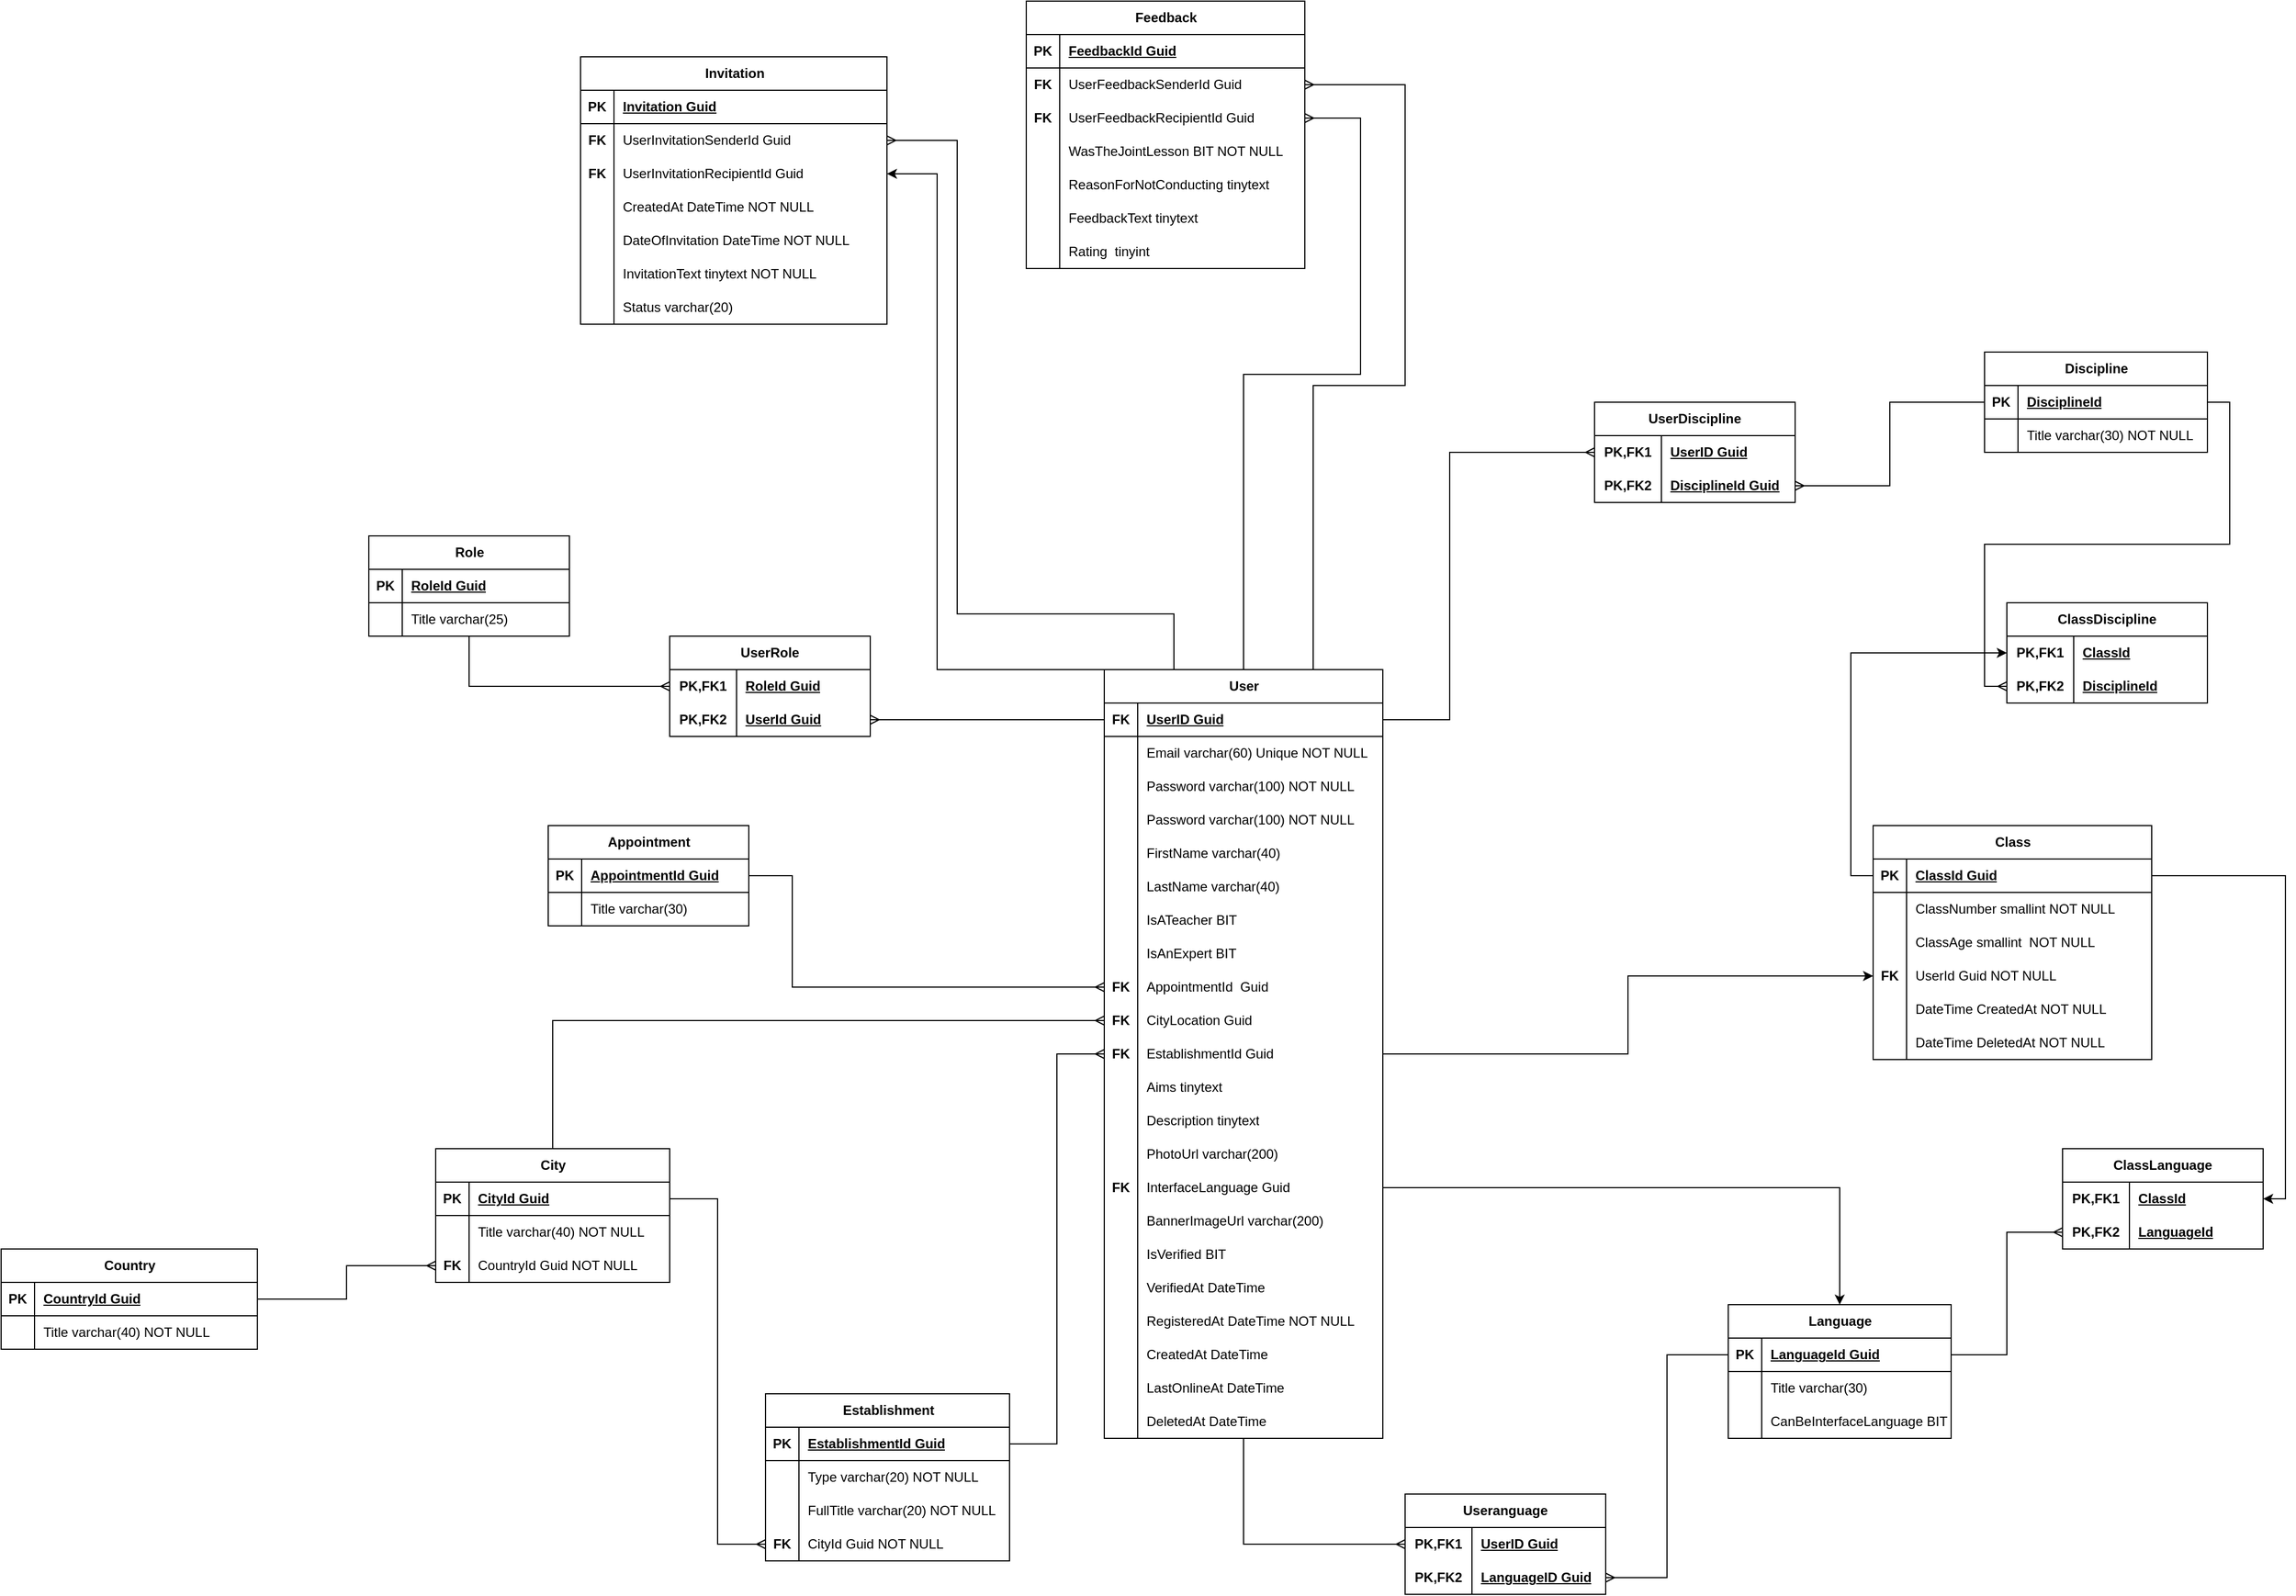 <mxfile version="21.5.0" type="device">
  <diagram name="Page-1" id="oLW_052WXGifbZmkv6i8">
    <mxGraphModel dx="1909" dy="681" grid="1" gridSize="10" guides="1" tooltips="1" connect="1" arrows="1" fold="1" page="1" pageScale="1" pageWidth="850" pageHeight="1100" math="0" shadow="0">
      <root>
        <mxCell id="0" />
        <mxCell id="1" parent="0" />
        <mxCell id="JAyW6XnWxMPrVzUj-KhS-1" style="edgeStyle=orthogonalEdgeStyle;rounded=0;orthogonalLoop=1;jettySize=auto;html=1;entryX=0;entryY=0.5;entryDx=0;entryDy=0;endArrow=ERmany;endFill=0;" parent="1" source="uHq_uCDm-CEGFwKc-GGL-29" target="uHq_uCDm-CEGFwKc-GGL-203" edge="1">
          <mxGeometry relative="1" as="geometry" />
        </mxCell>
        <mxCell id="3q22mMDBUidcmebK8vps-5" style="edgeStyle=orthogonalEdgeStyle;rounded=0;orthogonalLoop=1;jettySize=auto;html=1;entryX=0;entryY=0.5;entryDx=0;entryDy=0;" parent="1" source="uHq_uCDm-CEGFwKc-GGL-29" target="uHq_uCDm-CEGFwKc-GGL-214" edge="1">
          <mxGeometry relative="1" as="geometry" />
        </mxCell>
        <mxCell id="5yjpblKI1oGUzLNqG-Jg-4" style="edgeStyle=orthogonalEdgeStyle;rounded=0;orthogonalLoop=1;jettySize=auto;html=1;exitX=0.75;exitY=0;exitDx=0;exitDy=0;entryX=1;entryY=0.5;entryDx=0;entryDy=0;endArrow=ERmany;endFill=0;" parent="1" source="uHq_uCDm-CEGFwKc-GGL-29" target="JAyW6XnWxMPrVzUj-KhS-9" edge="1">
          <mxGeometry relative="1" as="geometry">
            <Array as="points">
              <mxPoint x="698" y="625" />
              <mxPoint x="780" y="625" />
              <mxPoint x="780" y="355" />
            </Array>
          </mxGeometry>
        </mxCell>
        <mxCell id="5yjpblKI1oGUzLNqG-Jg-5" style="edgeStyle=orthogonalEdgeStyle;rounded=0;orthogonalLoop=1;jettySize=auto;html=1;exitX=0.5;exitY=0;exitDx=0;exitDy=0;entryX=1;entryY=0.5;entryDx=0;entryDy=0;endArrow=ERmany;endFill=0;" parent="1" source="uHq_uCDm-CEGFwKc-GGL-29" target="JAyW6XnWxMPrVzUj-KhS-12" edge="1">
          <mxGeometry relative="1" as="geometry">
            <Array as="points">
              <mxPoint x="635" y="615" />
              <mxPoint x="740" y="615" />
              <mxPoint x="740" y="385" />
            </Array>
          </mxGeometry>
        </mxCell>
        <mxCell id="Hx80kHTnsuPDP4hywLip-48" style="edgeStyle=orthogonalEdgeStyle;rounded=0;orthogonalLoop=1;jettySize=auto;html=1;exitX=0;exitY=0;exitDx=0;exitDy=0;entryX=1;entryY=0.5;entryDx=0;entryDy=0;" edge="1" parent="1" source="uHq_uCDm-CEGFwKc-GGL-29" target="qeiXO-V8FqTzyEdF31on-8">
          <mxGeometry relative="1" as="geometry">
            <Array as="points">
              <mxPoint x="360" y="880" />
              <mxPoint x="360" y="435" />
            </Array>
          </mxGeometry>
        </mxCell>
        <mxCell id="uHq_uCDm-CEGFwKc-GGL-29" value="User" style="shape=table;startSize=30;container=1;collapsible=1;childLayout=tableLayout;fixedRows=1;rowLines=0;fontStyle=1;align=center;resizeLast=1;html=1;strokeWidth=1;" parent="1" vertex="1">
          <mxGeometry x="510" y="880" width="250" height="690" as="geometry">
            <mxRectangle x="370" y="430" width="90" height="30" as="alternateBounds" />
          </mxGeometry>
        </mxCell>
        <mxCell id="uHq_uCDm-CEGFwKc-GGL-30" value="" style="shape=tableRow;horizontal=0;startSize=0;swimlaneHead=0;swimlaneBody=0;fillColor=none;collapsible=0;dropTarget=0;points=[[0,0.5],[1,0.5]];portConstraint=eastwest;top=0;left=0;right=0;bottom=1;strokeWidth=1;" parent="uHq_uCDm-CEGFwKc-GGL-29" vertex="1">
          <mxGeometry y="30" width="250" height="30" as="geometry" />
        </mxCell>
        <mxCell id="uHq_uCDm-CEGFwKc-GGL-31" value="FK" style="shape=partialRectangle;connectable=0;fillColor=none;top=0;left=0;bottom=0;right=0;fontStyle=1;overflow=hidden;whiteSpace=wrap;html=1;strokeWidth=1;" parent="uHq_uCDm-CEGFwKc-GGL-30" vertex="1">
          <mxGeometry width="30" height="30" as="geometry">
            <mxRectangle width="30" height="30" as="alternateBounds" />
          </mxGeometry>
        </mxCell>
        <mxCell id="uHq_uCDm-CEGFwKc-GGL-32" value="UserID Guid" style="shape=partialRectangle;connectable=0;fillColor=none;top=0;left=0;bottom=0;right=0;align=left;spacingLeft=6;fontStyle=5;overflow=hidden;whiteSpace=wrap;html=1;strokeWidth=1;" parent="uHq_uCDm-CEGFwKc-GGL-30" vertex="1">
          <mxGeometry x="30" width="220" height="30" as="geometry">
            <mxRectangle width="220" height="30" as="alternateBounds" />
          </mxGeometry>
        </mxCell>
        <mxCell id="uHq_uCDm-CEGFwKc-GGL-42" value="" style="shape=tableRow;horizontal=0;startSize=0;swimlaneHead=0;swimlaneBody=0;fillColor=none;collapsible=0;dropTarget=0;points=[[0,0.5],[1,0.5]];portConstraint=eastwest;top=0;left=0;right=0;bottom=0;strokeWidth=1;" parent="uHq_uCDm-CEGFwKc-GGL-29" vertex="1">
          <mxGeometry y="60" width="250" height="30" as="geometry" />
        </mxCell>
        <mxCell id="uHq_uCDm-CEGFwKc-GGL-43" value="" style="shape=partialRectangle;connectable=0;fillColor=none;top=0;left=0;bottom=0;right=0;editable=1;overflow=hidden;whiteSpace=wrap;html=1;strokeWidth=1;" parent="uHq_uCDm-CEGFwKc-GGL-42" vertex="1">
          <mxGeometry width="30" height="30" as="geometry">
            <mxRectangle width="30" height="30" as="alternateBounds" />
          </mxGeometry>
        </mxCell>
        <mxCell id="uHq_uCDm-CEGFwKc-GGL-44" value="Email varchar(60) Unique NOT NULL" style="shape=partialRectangle;connectable=0;fillColor=none;top=0;left=0;bottom=0;right=0;align=left;spacingLeft=6;overflow=hidden;whiteSpace=wrap;html=1;strokeWidth=1;" parent="uHq_uCDm-CEGFwKc-GGL-42" vertex="1">
          <mxGeometry x="30" width="220" height="30" as="geometry">
            <mxRectangle width="220" height="30" as="alternateBounds" />
          </mxGeometry>
        </mxCell>
        <mxCell id="uHq_uCDm-CEGFwKc-GGL-45" value="" style="shape=tableRow;horizontal=0;startSize=0;swimlaneHead=0;swimlaneBody=0;fillColor=none;collapsible=0;dropTarget=0;points=[[0,0.5],[1,0.5]];portConstraint=eastwest;top=0;left=0;right=0;bottom=0;strokeWidth=1;" parent="uHq_uCDm-CEGFwKc-GGL-29" vertex="1">
          <mxGeometry y="90" width="250" height="30" as="geometry" />
        </mxCell>
        <mxCell id="uHq_uCDm-CEGFwKc-GGL-46" value="" style="shape=partialRectangle;connectable=0;fillColor=none;top=0;left=0;bottom=0;right=0;editable=1;overflow=hidden;whiteSpace=wrap;html=1;strokeWidth=1;" parent="uHq_uCDm-CEGFwKc-GGL-45" vertex="1">
          <mxGeometry width="30" height="30" as="geometry">
            <mxRectangle width="30" height="30" as="alternateBounds" />
          </mxGeometry>
        </mxCell>
        <mxCell id="uHq_uCDm-CEGFwKc-GGL-47" value="Password varchar(100) NOT NULL" style="shape=partialRectangle;connectable=0;fillColor=none;top=0;left=0;bottom=0;right=0;align=left;spacingLeft=6;overflow=hidden;whiteSpace=wrap;html=1;strokeWidth=1;" parent="uHq_uCDm-CEGFwKc-GGL-45" vertex="1">
          <mxGeometry x="30" width="220" height="30" as="geometry">
            <mxRectangle width="220" height="30" as="alternateBounds" />
          </mxGeometry>
        </mxCell>
        <mxCell id="Hx80kHTnsuPDP4hywLip-31" value="" style="shape=tableRow;horizontal=0;startSize=0;swimlaneHead=0;swimlaneBody=0;fillColor=none;collapsible=0;dropTarget=0;points=[[0,0.5],[1,0.5]];portConstraint=eastwest;top=0;left=0;right=0;bottom=0;strokeWidth=1;" vertex="1" parent="uHq_uCDm-CEGFwKc-GGL-29">
          <mxGeometry y="120" width="250" height="30" as="geometry" />
        </mxCell>
        <mxCell id="Hx80kHTnsuPDP4hywLip-32" value="" style="shape=partialRectangle;connectable=0;fillColor=none;top=0;left=0;bottom=0;right=0;editable=1;overflow=hidden;whiteSpace=wrap;html=1;strokeWidth=1;" vertex="1" parent="Hx80kHTnsuPDP4hywLip-31">
          <mxGeometry width="30" height="30" as="geometry">
            <mxRectangle width="30" height="30" as="alternateBounds" />
          </mxGeometry>
        </mxCell>
        <mxCell id="Hx80kHTnsuPDP4hywLip-33" value="Password varchar(100) NOT NULL" style="shape=partialRectangle;connectable=0;fillColor=none;top=0;left=0;bottom=0;right=0;align=left;spacingLeft=6;overflow=hidden;whiteSpace=wrap;html=1;strokeWidth=1;" vertex="1" parent="Hx80kHTnsuPDP4hywLip-31">
          <mxGeometry x="30" width="220" height="30" as="geometry">
            <mxRectangle width="220" height="30" as="alternateBounds" />
          </mxGeometry>
        </mxCell>
        <mxCell id="uHq_uCDm-CEGFwKc-GGL-33" value="" style="shape=tableRow;horizontal=0;startSize=0;swimlaneHead=0;swimlaneBody=0;fillColor=none;collapsible=0;dropTarget=0;points=[[0,0.5],[1,0.5]];portConstraint=eastwest;top=0;left=0;right=0;bottom=0;strokeWidth=1;" parent="uHq_uCDm-CEGFwKc-GGL-29" vertex="1">
          <mxGeometry y="150" width="250" height="30" as="geometry" />
        </mxCell>
        <mxCell id="uHq_uCDm-CEGFwKc-GGL-34" value="" style="shape=partialRectangle;connectable=0;fillColor=none;top=0;left=0;bottom=0;right=0;editable=1;overflow=hidden;whiteSpace=wrap;html=1;strokeWidth=1;" parent="uHq_uCDm-CEGFwKc-GGL-33" vertex="1">
          <mxGeometry width="30" height="30" as="geometry">
            <mxRectangle width="30" height="30" as="alternateBounds" />
          </mxGeometry>
        </mxCell>
        <mxCell id="uHq_uCDm-CEGFwKc-GGL-35" value="FirstName varchar(40)&amp;nbsp;" style="shape=partialRectangle;connectable=0;fillColor=none;top=0;left=0;bottom=0;right=0;align=left;spacingLeft=6;overflow=hidden;whiteSpace=wrap;html=1;strokeWidth=1;" parent="uHq_uCDm-CEGFwKc-GGL-33" vertex="1">
          <mxGeometry x="30" width="220" height="30" as="geometry">
            <mxRectangle width="220" height="30" as="alternateBounds" />
          </mxGeometry>
        </mxCell>
        <mxCell id="uHq_uCDm-CEGFwKc-GGL-36" value="" style="shape=tableRow;horizontal=0;startSize=0;swimlaneHead=0;swimlaneBody=0;fillColor=none;collapsible=0;dropTarget=0;points=[[0,0.5],[1,0.5]];portConstraint=eastwest;top=0;left=0;right=0;bottom=0;strokeWidth=1;" parent="uHq_uCDm-CEGFwKc-GGL-29" vertex="1">
          <mxGeometry y="180" width="250" height="30" as="geometry" />
        </mxCell>
        <mxCell id="uHq_uCDm-CEGFwKc-GGL-37" value="" style="shape=partialRectangle;connectable=0;fillColor=none;top=0;left=0;bottom=0;right=0;editable=1;overflow=hidden;whiteSpace=wrap;html=1;strokeWidth=1;" parent="uHq_uCDm-CEGFwKc-GGL-36" vertex="1">
          <mxGeometry width="30" height="30" as="geometry">
            <mxRectangle width="30" height="30" as="alternateBounds" />
          </mxGeometry>
        </mxCell>
        <mxCell id="uHq_uCDm-CEGFwKc-GGL-38" value="LastName varchar(40)" style="shape=partialRectangle;connectable=0;fillColor=none;top=0;left=0;bottom=0;right=0;align=left;spacingLeft=6;overflow=hidden;whiteSpace=wrap;html=1;strokeWidth=1;" parent="uHq_uCDm-CEGFwKc-GGL-36" vertex="1">
          <mxGeometry x="30" width="220" height="30" as="geometry">
            <mxRectangle width="220" height="30" as="alternateBounds" />
          </mxGeometry>
        </mxCell>
        <mxCell id="jma0MHzXdIGKpiO-SS4k-1" value="" style="shape=tableRow;horizontal=0;startSize=0;swimlaneHead=0;swimlaneBody=0;fillColor=none;collapsible=0;dropTarget=0;points=[[0,0.5],[1,0.5]];portConstraint=eastwest;top=0;left=0;right=0;bottom=0;strokeWidth=1;" parent="uHq_uCDm-CEGFwKc-GGL-29" vertex="1">
          <mxGeometry y="210" width="250" height="30" as="geometry" />
        </mxCell>
        <mxCell id="jma0MHzXdIGKpiO-SS4k-2" value="" style="shape=partialRectangle;connectable=0;fillColor=none;top=0;left=0;bottom=0;right=0;editable=1;overflow=hidden;whiteSpace=wrap;html=1;strokeWidth=1;" parent="jma0MHzXdIGKpiO-SS4k-1" vertex="1">
          <mxGeometry width="30" height="30" as="geometry">
            <mxRectangle width="30" height="30" as="alternateBounds" />
          </mxGeometry>
        </mxCell>
        <mxCell id="jma0MHzXdIGKpiO-SS4k-3" value="IsATeacher BIT" style="shape=partialRectangle;connectable=0;fillColor=none;top=0;left=0;bottom=0;right=0;align=left;spacingLeft=6;overflow=hidden;whiteSpace=wrap;html=1;strokeWidth=1;" parent="jma0MHzXdIGKpiO-SS4k-1" vertex="1">
          <mxGeometry x="30" width="220" height="30" as="geometry">
            <mxRectangle width="220" height="30" as="alternateBounds" />
          </mxGeometry>
        </mxCell>
        <mxCell id="jma0MHzXdIGKpiO-SS4k-4" value="" style="shape=tableRow;horizontal=0;startSize=0;swimlaneHead=0;swimlaneBody=0;fillColor=none;collapsible=0;dropTarget=0;points=[[0,0.5],[1,0.5]];portConstraint=eastwest;top=0;left=0;right=0;bottom=0;strokeWidth=1;" parent="uHq_uCDm-CEGFwKc-GGL-29" vertex="1">
          <mxGeometry y="240" width="250" height="30" as="geometry" />
        </mxCell>
        <mxCell id="jma0MHzXdIGKpiO-SS4k-5" value="" style="shape=partialRectangle;connectable=0;fillColor=none;top=0;left=0;bottom=0;right=0;editable=1;overflow=hidden;whiteSpace=wrap;html=1;strokeWidth=1;" parent="jma0MHzXdIGKpiO-SS4k-4" vertex="1">
          <mxGeometry width="30" height="30" as="geometry">
            <mxRectangle width="30" height="30" as="alternateBounds" />
          </mxGeometry>
        </mxCell>
        <mxCell id="jma0MHzXdIGKpiO-SS4k-6" value="IsAnExpert BIT" style="shape=partialRectangle;connectable=0;fillColor=none;top=0;left=0;bottom=0;right=0;align=left;spacingLeft=6;overflow=hidden;whiteSpace=wrap;html=1;strokeWidth=1;" parent="jma0MHzXdIGKpiO-SS4k-4" vertex="1">
          <mxGeometry x="30" width="220" height="30" as="geometry">
            <mxRectangle width="220" height="30" as="alternateBounds" />
          </mxGeometry>
        </mxCell>
        <mxCell id="uHq_uCDm-CEGFwKc-GGL-54" value="" style="shape=tableRow;horizontal=0;startSize=0;swimlaneHead=0;swimlaneBody=0;fillColor=none;collapsible=0;dropTarget=0;points=[[0,0.5],[1,0.5]];portConstraint=eastwest;top=0;left=0;right=0;bottom=0;strokeWidth=1;" parent="uHq_uCDm-CEGFwKc-GGL-29" vertex="1">
          <mxGeometry y="270" width="250" height="30" as="geometry" />
        </mxCell>
        <mxCell id="uHq_uCDm-CEGFwKc-GGL-55" value="FK" style="shape=partialRectangle;connectable=0;fillColor=none;top=0;left=0;bottom=0;right=0;editable=1;overflow=hidden;whiteSpace=wrap;html=1;strokeWidth=1;fontStyle=1" parent="uHq_uCDm-CEGFwKc-GGL-54" vertex="1">
          <mxGeometry width="30" height="30" as="geometry">
            <mxRectangle width="30" height="30" as="alternateBounds" />
          </mxGeometry>
        </mxCell>
        <mxCell id="uHq_uCDm-CEGFwKc-GGL-56" value="AppointmentId&amp;nbsp; Guid" style="shape=partialRectangle;connectable=0;fillColor=none;top=0;left=0;bottom=0;right=0;align=left;spacingLeft=6;overflow=hidden;whiteSpace=wrap;html=1;strokeWidth=1;" parent="uHq_uCDm-CEGFwKc-GGL-54" vertex="1">
          <mxGeometry x="30" width="220" height="30" as="geometry">
            <mxRectangle width="220" height="30" as="alternateBounds" />
          </mxGeometry>
        </mxCell>
        <mxCell id="5yjpblKI1oGUzLNqG-Jg-8" value="" style="shape=tableRow;horizontal=0;startSize=0;swimlaneHead=0;swimlaneBody=0;fillColor=none;collapsible=0;dropTarget=0;points=[[0,0.5],[1,0.5]];portConstraint=eastwest;top=0;left=0;right=0;bottom=0;strokeWidth=1;" parent="uHq_uCDm-CEGFwKc-GGL-29" vertex="1">
          <mxGeometry y="300" width="250" height="30" as="geometry" />
        </mxCell>
        <mxCell id="5yjpblKI1oGUzLNqG-Jg-9" value="FK" style="shape=partialRectangle;connectable=0;fillColor=none;top=0;left=0;bottom=0;right=0;editable=1;overflow=hidden;whiteSpace=wrap;html=1;strokeWidth=1;fontStyle=1" parent="5yjpblKI1oGUzLNqG-Jg-8" vertex="1">
          <mxGeometry width="30" height="30" as="geometry">
            <mxRectangle width="30" height="30" as="alternateBounds" />
          </mxGeometry>
        </mxCell>
        <mxCell id="5yjpblKI1oGUzLNqG-Jg-10" value="CityLocation Guid" style="shape=partialRectangle;connectable=0;fillColor=none;top=0;left=0;bottom=0;right=0;align=left;spacingLeft=6;overflow=hidden;whiteSpace=wrap;html=1;strokeWidth=1;" parent="5yjpblKI1oGUzLNqG-Jg-8" vertex="1">
          <mxGeometry x="30" width="220" height="30" as="geometry">
            <mxRectangle width="220" height="30" as="alternateBounds" />
          </mxGeometry>
        </mxCell>
        <mxCell id="INQ4oLNOgzTdT7xalO9u-1" value="" style="shape=tableRow;horizontal=0;startSize=0;swimlaneHead=0;swimlaneBody=0;fillColor=none;collapsible=0;dropTarget=0;points=[[0,0.5],[1,0.5]];portConstraint=eastwest;top=0;left=0;right=0;bottom=0;strokeWidth=1;" parent="uHq_uCDm-CEGFwKc-GGL-29" vertex="1">
          <mxGeometry y="330" width="250" height="30" as="geometry" />
        </mxCell>
        <mxCell id="INQ4oLNOgzTdT7xalO9u-2" value="FK" style="shape=partialRectangle;connectable=0;fillColor=none;top=0;left=0;bottom=0;right=0;editable=1;overflow=hidden;whiteSpace=wrap;html=1;strokeWidth=1;fontStyle=1" parent="INQ4oLNOgzTdT7xalO9u-1" vertex="1">
          <mxGeometry width="30" height="30" as="geometry">
            <mxRectangle width="30" height="30" as="alternateBounds" />
          </mxGeometry>
        </mxCell>
        <mxCell id="INQ4oLNOgzTdT7xalO9u-3" value="EstablishmentId Guid" style="shape=partialRectangle;connectable=0;fillColor=none;top=0;left=0;bottom=0;right=0;align=left;spacingLeft=6;overflow=hidden;whiteSpace=wrap;html=1;strokeWidth=1;" parent="INQ4oLNOgzTdT7xalO9u-1" vertex="1">
          <mxGeometry x="30" width="220" height="30" as="geometry">
            <mxRectangle width="220" height="30" as="alternateBounds" />
          </mxGeometry>
        </mxCell>
        <mxCell id="uHq_uCDm-CEGFwKc-GGL-217" value="" style="shape=tableRow;horizontal=0;startSize=0;swimlaneHead=0;swimlaneBody=0;fillColor=none;collapsible=0;dropTarget=0;points=[[0,0.5],[1,0.5]];portConstraint=eastwest;top=0;left=0;right=0;bottom=0;strokeWidth=1;" parent="uHq_uCDm-CEGFwKc-GGL-29" vertex="1">
          <mxGeometry y="360" width="250" height="30" as="geometry" />
        </mxCell>
        <mxCell id="uHq_uCDm-CEGFwKc-GGL-218" value="" style="shape=partialRectangle;connectable=0;fillColor=none;top=0;left=0;bottom=0;right=0;editable=1;overflow=hidden;whiteSpace=wrap;html=1;strokeWidth=1;" parent="uHq_uCDm-CEGFwKc-GGL-217" vertex="1">
          <mxGeometry width="30" height="30" as="geometry">
            <mxRectangle width="30" height="30" as="alternateBounds" />
          </mxGeometry>
        </mxCell>
        <mxCell id="uHq_uCDm-CEGFwKc-GGL-219" value="Aims tinytext" style="shape=partialRectangle;connectable=0;fillColor=none;top=0;left=0;bottom=0;right=0;align=left;spacingLeft=6;overflow=hidden;whiteSpace=wrap;html=1;strokeWidth=1;" parent="uHq_uCDm-CEGFwKc-GGL-217" vertex="1">
          <mxGeometry x="30" width="220" height="30" as="geometry">
            <mxRectangle width="220" height="30" as="alternateBounds" />
          </mxGeometry>
        </mxCell>
        <mxCell id="jma0MHzXdIGKpiO-SS4k-7" value="" style="shape=tableRow;horizontal=0;startSize=0;swimlaneHead=0;swimlaneBody=0;fillColor=none;collapsible=0;dropTarget=0;points=[[0,0.5],[1,0.5]];portConstraint=eastwest;top=0;left=0;right=0;bottom=0;strokeWidth=1;" parent="uHq_uCDm-CEGFwKc-GGL-29" vertex="1">
          <mxGeometry y="390" width="250" height="30" as="geometry" />
        </mxCell>
        <mxCell id="jma0MHzXdIGKpiO-SS4k-8" value="" style="shape=partialRectangle;connectable=0;fillColor=none;top=0;left=0;bottom=0;right=0;editable=1;overflow=hidden;whiteSpace=wrap;html=1;strokeWidth=1;" parent="jma0MHzXdIGKpiO-SS4k-7" vertex="1">
          <mxGeometry width="30" height="30" as="geometry">
            <mxRectangle width="30" height="30" as="alternateBounds" />
          </mxGeometry>
        </mxCell>
        <mxCell id="jma0MHzXdIGKpiO-SS4k-9" value="Description tinytext" style="shape=partialRectangle;connectable=0;fillColor=none;top=0;left=0;bottom=0;right=0;align=left;spacingLeft=6;overflow=hidden;whiteSpace=wrap;html=1;strokeWidth=1;" parent="jma0MHzXdIGKpiO-SS4k-7" vertex="1">
          <mxGeometry x="30" width="220" height="30" as="geometry">
            <mxRectangle width="220" height="30" as="alternateBounds" />
          </mxGeometry>
        </mxCell>
        <mxCell id="uHq_uCDm-CEGFwKc-GGL-256" value="" style="shape=tableRow;horizontal=0;startSize=0;swimlaneHead=0;swimlaneBody=0;fillColor=none;collapsible=0;dropTarget=0;points=[[0,0.5],[1,0.5]];portConstraint=eastwest;top=0;left=0;right=0;bottom=0;strokeWidth=1;" parent="uHq_uCDm-CEGFwKc-GGL-29" vertex="1">
          <mxGeometry y="420" width="250" height="30" as="geometry" />
        </mxCell>
        <mxCell id="uHq_uCDm-CEGFwKc-GGL-257" value="" style="shape=partialRectangle;connectable=0;fillColor=none;top=0;left=0;bottom=0;right=0;editable=1;overflow=hidden;whiteSpace=wrap;html=1;strokeWidth=1;" parent="uHq_uCDm-CEGFwKc-GGL-256" vertex="1">
          <mxGeometry width="30" height="30" as="geometry">
            <mxRectangle width="30" height="30" as="alternateBounds" />
          </mxGeometry>
        </mxCell>
        <mxCell id="uHq_uCDm-CEGFwKc-GGL-258" value="PhotoUrl varchar(200)" style="shape=partialRectangle;connectable=0;fillColor=none;top=0;left=0;bottom=0;right=0;align=left;spacingLeft=6;overflow=hidden;whiteSpace=wrap;html=1;strokeWidth=1;" parent="uHq_uCDm-CEGFwKc-GGL-256" vertex="1">
          <mxGeometry x="30" width="220" height="30" as="geometry">
            <mxRectangle width="220" height="30" as="alternateBounds" />
          </mxGeometry>
        </mxCell>
        <mxCell id="ctQBOZw4vagbi_QwaWRH-4" value="" style="shape=tableRow;horizontal=0;startSize=0;swimlaneHead=0;swimlaneBody=0;fillColor=none;collapsible=0;dropTarget=0;points=[[0,0.5],[1,0.5]];portConstraint=eastwest;top=0;left=0;right=0;bottom=0;strokeWidth=1;" parent="uHq_uCDm-CEGFwKc-GGL-29" vertex="1">
          <mxGeometry y="450" width="250" height="30" as="geometry" />
        </mxCell>
        <mxCell id="ctQBOZw4vagbi_QwaWRH-5" value="&lt;b&gt;FK&lt;/b&gt;" style="shape=partialRectangle;connectable=0;fillColor=none;top=0;left=0;bottom=0;right=0;editable=1;overflow=hidden;whiteSpace=wrap;html=1;strokeWidth=1;" parent="ctQBOZw4vagbi_QwaWRH-4" vertex="1">
          <mxGeometry width="30" height="30" as="geometry">
            <mxRectangle width="30" height="30" as="alternateBounds" />
          </mxGeometry>
        </mxCell>
        <mxCell id="ctQBOZw4vagbi_QwaWRH-6" value="InterfaceLanguage Guid" style="shape=partialRectangle;connectable=0;fillColor=none;top=0;left=0;bottom=0;right=0;align=left;spacingLeft=6;overflow=hidden;whiteSpace=wrap;html=1;strokeWidth=1;" parent="ctQBOZw4vagbi_QwaWRH-4" vertex="1">
          <mxGeometry x="30" width="220" height="30" as="geometry">
            <mxRectangle width="220" height="30" as="alternateBounds" />
          </mxGeometry>
        </mxCell>
        <mxCell id="5yg50umYMI5J6z6jHBOH-31" value="" style="shape=tableRow;horizontal=0;startSize=0;swimlaneHead=0;swimlaneBody=0;fillColor=none;collapsible=0;dropTarget=0;points=[[0,0.5],[1,0.5]];portConstraint=eastwest;top=0;left=0;right=0;bottom=0;strokeWidth=1;" parent="uHq_uCDm-CEGFwKc-GGL-29" vertex="1">
          <mxGeometry y="480" width="250" height="30" as="geometry" />
        </mxCell>
        <mxCell id="5yg50umYMI5J6z6jHBOH-32" value="" style="shape=partialRectangle;connectable=0;fillColor=none;top=0;left=0;bottom=0;right=0;editable=1;overflow=hidden;whiteSpace=wrap;html=1;strokeWidth=1;" parent="5yg50umYMI5J6z6jHBOH-31" vertex="1">
          <mxGeometry width="30" height="30" as="geometry">
            <mxRectangle width="30" height="30" as="alternateBounds" />
          </mxGeometry>
        </mxCell>
        <mxCell id="5yg50umYMI5J6z6jHBOH-33" value="BannerImageUrl varchar(200)" style="shape=partialRectangle;connectable=0;fillColor=none;top=0;left=0;bottom=0;right=0;align=left;spacingLeft=6;overflow=hidden;whiteSpace=wrap;html=1;strokeWidth=1;" parent="5yg50umYMI5J6z6jHBOH-31" vertex="1">
          <mxGeometry x="30" width="220" height="30" as="geometry">
            <mxRectangle width="220" height="30" as="alternateBounds" />
          </mxGeometry>
        </mxCell>
        <mxCell id="5yg50umYMI5J6z6jHBOH-40" value="" style="shape=tableRow;horizontal=0;startSize=0;swimlaneHead=0;swimlaneBody=0;fillColor=none;collapsible=0;dropTarget=0;points=[[0,0.5],[1,0.5]];portConstraint=eastwest;top=0;left=0;right=0;bottom=0;strokeWidth=1;" parent="uHq_uCDm-CEGFwKc-GGL-29" vertex="1">
          <mxGeometry y="510" width="250" height="30" as="geometry" />
        </mxCell>
        <mxCell id="5yg50umYMI5J6z6jHBOH-41" value="" style="shape=partialRectangle;connectable=0;fillColor=none;top=0;left=0;bottom=0;right=0;editable=1;overflow=hidden;whiteSpace=wrap;html=1;strokeWidth=1;" parent="5yg50umYMI5J6z6jHBOH-40" vertex="1">
          <mxGeometry width="30" height="30" as="geometry">
            <mxRectangle width="30" height="30" as="alternateBounds" />
          </mxGeometry>
        </mxCell>
        <mxCell id="5yg50umYMI5J6z6jHBOH-42" value="IsVerified BIT" style="shape=partialRectangle;connectable=0;fillColor=none;top=0;left=0;bottom=0;right=0;align=left;spacingLeft=6;overflow=hidden;whiteSpace=wrap;html=1;strokeWidth=1;" parent="5yg50umYMI5J6z6jHBOH-40" vertex="1">
          <mxGeometry x="30" width="220" height="30" as="geometry">
            <mxRectangle width="220" height="30" as="alternateBounds" />
          </mxGeometry>
        </mxCell>
        <mxCell id="jma0MHzXdIGKpiO-SS4k-16" value="" style="shape=tableRow;horizontal=0;startSize=0;swimlaneHead=0;swimlaneBody=0;fillColor=none;collapsible=0;dropTarget=0;points=[[0,0.5],[1,0.5]];portConstraint=eastwest;top=0;left=0;right=0;bottom=0;strokeWidth=1;" parent="uHq_uCDm-CEGFwKc-GGL-29" vertex="1">
          <mxGeometry y="540" width="250" height="30" as="geometry" />
        </mxCell>
        <mxCell id="jma0MHzXdIGKpiO-SS4k-17" value="" style="shape=partialRectangle;connectable=0;fillColor=none;top=0;left=0;bottom=0;right=0;editable=1;overflow=hidden;whiteSpace=wrap;html=1;strokeWidth=1;" parent="jma0MHzXdIGKpiO-SS4k-16" vertex="1">
          <mxGeometry width="30" height="30" as="geometry">
            <mxRectangle width="30" height="30" as="alternateBounds" />
          </mxGeometry>
        </mxCell>
        <mxCell id="jma0MHzXdIGKpiO-SS4k-18" value="VerifiedAt DateTime&amp;nbsp;" style="shape=partialRectangle;connectable=0;fillColor=none;top=0;left=0;bottom=0;right=0;align=left;spacingLeft=6;overflow=hidden;whiteSpace=wrap;html=1;strokeWidth=1;" parent="jma0MHzXdIGKpiO-SS4k-16" vertex="1">
          <mxGeometry x="30" width="220" height="30" as="geometry">
            <mxRectangle width="220" height="30" as="alternateBounds" />
          </mxGeometry>
        </mxCell>
        <mxCell id="Hx80kHTnsuPDP4hywLip-1" value="" style="shape=tableRow;horizontal=0;startSize=0;swimlaneHead=0;swimlaneBody=0;fillColor=none;collapsible=0;dropTarget=0;points=[[0,0.5],[1,0.5]];portConstraint=eastwest;top=0;left=0;right=0;bottom=0;strokeWidth=1;" vertex="1" parent="uHq_uCDm-CEGFwKc-GGL-29">
          <mxGeometry y="570" width="250" height="30" as="geometry" />
        </mxCell>
        <mxCell id="Hx80kHTnsuPDP4hywLip-2" value="" style="shape=partialRectangle;connectable=0;fillColor=none;top=0;left=0;bottom=0;right=0;editable=1;overflow=hidden;whiteSpace=wrap;html=1;strokeWidth=1;" vertex="1" parent="Hx80kHTnsuPDP4hywLip-1">
          <mxGeometry width="30" height="30" as="geometry">
            <mxRectangle width="30" height="30" as="alternateBounds" />
          </mxGeometry>
        </mxCell>
        <mxCell id="Hx80kHTnsuPDP4hywLip-3" value="RegisteredAt DateTime NOT NULL" style="shape=partialRectangle;connectable=0;fillColor=none;top=0;left=0;bottom=0;right=0;align=left;spacingLeft=6;overflow=hidden;whiteSpace=wrap;html=1;strokeWidth=1;" vertex="1" parent="Hx80kHTnsuPDP4hywLip-1">
          <mxGeometry x="30" width="220" height="30" as="geometry">
            <mxRectangle width="220" height="30" as="alternateBounds" />
          </mxGeometry>
        </mxCell>
        <mxCell id="jma0MHzXdIGKpiO-SS4k-10" value="" style="shape=tableRow;horizontal=0;startSize=0;swimlaneHead=0;swimlaneBody=0;fillColor=none;collapsible=0;dropTarget=0;points=[[0,0.5],[1,0.5]];portConstraint=eastwest;top=0;left=0;right=0;bottom=0;strokeWidth=1;" parent="uHq_uCDm-CEGFwKc-GGL-29" vertex="1">
          <mxGeometry y="600" width="250" height="30" as="geometry" />
        </mxCell>
        <mxCell id="jma0MHzXdIGKpiO-SS4k-11" value="" style="shape=partialRectangle;connectable=0;fillColor=none;top=0;left=0;bottom=0;right=0;editable=1;overflow=hidden;whiteSpace=wrap;html=1;strokeWidth=1;" parent="jma0MHzXdIGKpiO-SS4k-10" vertex="1">
          <mxGeometry width="30" height="30" as="geometry">
            <mxRectangle width="30" height="30" as="alternateBounds" />
          </mxGeometry>
        </mxCell>
        <mxCell id="jma0MHzXdIGKpiO-SS4k-12" value="CreatedAt DateTime" style="shape=partialRectangle;connectable=0;fillColor=none;top=0;left=0;bottom=0;right=0;align=left;spacingLeft=6;overflow=hidden;whiteSpace=wrap;html=1;strokeWidth=1;" parent="jma0MHzXdIGKpiO-SS4k-10" vertex="1">
          <mxGeometry x="30" width="220" height="30" as="geometry">
            <mxRectangle width="220" height="30" as="alternateBounds" />
          </mxGeometry>
        </mxCell>
        <mxCell id="jma0MHzXdIGKpiO-SS4k-13" value="" style="shape=tableRow;horizontal=0;startSize=0;swimlaneHead=0;swimlaneBody=0;fillColor=none;collapsible=0;dropTarget=0;points=[[0,0.5],[1,0.5]];portConstraint=eastwest;top=0;left=0;right=0;bottom=0;strokeWidth=1;" parent="uHq_uCDm-CEGFwKc-GGL-29" vertex="1">
          <mxGeometry y="630" width="250" height="30" as="geometry" />
        </mxCell>
        <mxCell id="jma0MHzXdIGKpiO-SS4k-14" value="" style="shape=partialRectangle;connectable=0;fillColor=none;top=0;left=0;bottom=0;right=0;editable=1;overflow=hidden;whiteSpace=wrap;html=1;strokeWidth=1;" parent="jma0MHzXdIGKpiO-SS4k-13" vertex="1">
          <mxGeometry width="30" height="30" as="geometry">
            <mxRectangle width="30" height="30" as="alternateBounds" />
          </mxGeometry>
        </mxCell>
        <mxCell id="jma0MHzXdIGKpiO-SS4k-15" value="LastOnlineAt DateTime" style="shape=partialRectangle;connectable=0;fillColor=none;top=0;left=0;bottom=0;right=0;align=left;spacingLeft=6;overflow=hidden;whiteSpace=wrap;html=1;strokeWidth=1;" parent="jma0MHzXdIGKpiO-SS4k-13" vertex="1">
          <mxGeometry x="30" width="220" height="30" as="geometry">
            <mxRectangle width="220" height="30" as="alternateBounds" />
          </mxGeometry>
        </mxCell>
        <mxCell id="jma0MHzXdIGKpiO-SS4k-19" value="" style="shape=tableRow;horizontal=0;startSize=0;swimlaneHead=0;swimlaneBody=0;fillColor=none;collapsible=0;dropTarget=0;points=[[0,0.5],[1,0.5]];portConstraint=eastwest;top=0;left=0;right=0;bottom=0;strokeWidth=1;" parent="uHq_uCDm-CEGFwKc-GGL-29" vertex="1">
          <mxGeometry y="660" width="250" height="30" as="geometry" />
        </mxCell>
        <mxCell id="jma0MHzXdIGKpiO-SS4k-20" value="" style="shape=partialRectangle;connectable=0;fillColor=none;top=0;left=0;bottom=0;right=0;editable=1;overflow=hidden;whiteSpace=wrap;html=1;strokeWidth=1;" parent="jma0MHzXdIGKpiO-SS4k-19" vertex="1">
          <mxGeometry width="30" height="30" as="geometry">
            <mxRectangle width="30" height="30" as="alternateBounds" />
          </mxGeometry>
        </mxCell>
        <mxCell id="jma0MHzXdIGKpiO-SS4k-21" value="DeletedAt DateTime&amp;nbsp;" style="shape=partialRectangle;connectable=0;fillColor=none;top=0;left=0;bottom=0;right=0;align=left;spacingLeft=6;overflow=hidden;whiteSpace=wrap;html=1;strokeWidth=1;" parent="jma0MHzXdIGKpiO-SS4k-19" vertex="1">
          <mxGeometry x="30" width="220" height="30" as="geometry">
            <mxRectangle width="220" height="30" as="alternateBounds" />
          </mxGeometry>
        </mxCell>
        <mxCell id="uHq_uCDm-CEGFwKc-GGL-66" value="Class" style="shape=table;startSize=30;container=1;collapsible=1;childLayout=tableLayout;fixedRows=1;rowLines=0;fontStyle=1;align=center;resizeLast=1;html=1;strokeWidth=1;" parent="1" vertex="1">
          <mxGeometry x="1200" y="1020" width="250" height="210" as="geometry" />
        </mxCell>
        <mxCell id="uHq_uCDm-CEGFwKc-GGL-67" value="" style="shape=tableRow;horizontal=0;startSize=0;swimlaneHead=0;swimlaneBody=0;fillColor=none;collapsible=0;dropTarget=0;points=[[0,0.5],[1,0.5]];portConstraint=eastwest;top=0;left=0;right=0;bottom=1;strokeWidth=1;" parent="uHq_uCDm-CEGFwKc-GGL-66" vertex="1">
          <mxGeometry y="30" width="250" height="30" as="geometry" />
        </mxCell>
        <mxCell id="uHq_uCDm-CEGFwKc-GGL-68" value="PK" style="shape=partialRectangle;connectable=0;fillColor=none;top=0;left=0;bottom=0;right=0;fontStyle=1;overflow=hidden;whiteSpace=wrap;html=1;strokeWidth=1;" parent="uHq_uCDm-CEGFwKc-GGL-67" vertex="1">
          <mxGeometry width="30" height="30" as="geometry">
            <mxRectangle width="30" height="30" as="alternateBounds" />
          </mxGeometry>
        </mxCell>
        <mxCell id="uHq_uCDm-CEGFwKc-GGL-69" value="ClassId Guid" style="shape=partialRectangle;connectable=0;fillColor=none;top=0;left=0;bottom=0;right=0;align=left;spacingLeft=6;fontStyle=5;overflow=hidden;whiteSpace=wrap;html=1;strokeWidth=1;" parent="uHq_uCDm-CEGFwKc-GGL-67" vertex="1">
          <mxGeometry x="30" width="220" height="30" as="geometry">
            <mxRectangle width="220" height="30" as="alternateBounds" />
          </mxGeometry>
        </mxCell>
        <mxCell id="uHq_uCDm-CEGFwKc-GGL-70" value="" style="shape=tableRow;horizontal=0;startSize=0;swimlaneHead=0;swimlaneBody=0;fillColor=none;collapsible=0;dropTarget=0;points=[[0,0.5],[1,0.5]];portConstraint=eastwest;top=0;left=0;right=0;bottom=0;strokeWidth=1;" parent="uHq_uCDm-CEGFwKc-GGL-66" vertex="1">
          <mxGeometry y="60" width="250" height="30" as="geometry" />
        </mxCell>
        <mxCell id="uHq_uCDm-CEGFwKc-GGL-71" value="" style="shape=partialRectangle;connectable=0;fillColor=none;top=0;left=0;bottom=0;right=0;editable=1;overflow=hidden;whiteSpace=wrap;html=1;strokeWidth=1;" parent="uHq_uCDm-CEGFwKc-GGL-70" vertex="1">
          <mxGeometry width="30" height="30" as="geometry">
            <mxRectangle width="30" height="30" as="alternateBounds" />
          </mxGeometry>
        </mxCell>
        <mxCell id="uHq_uCDm-CEGFwKc-GGL-72" value="ClassNumber smallint NOT NULL" style="shape=partialRectangle;connectable=0;fillColor=none;top=0;left=0;bottom=0;right=0;align=left;spacingLeft=6;overflow=hidden;whiteSpace=wrap;html=1;strokeWidth=1;" parent="uHq_uCDm-CEGFwKc-GGL-70" vertex="1">
          <mxGeometry x="30" width="220" height="30" as="geometry">
            <mxRectangle width="220" height="30" as="alternateBounds" />
          </mxGeometry>
        </mxCell>
        <mxCell id="uHq_uCDm-CEGFwKc-GGL-79" value="" style="shape=tableRow;horizontal=0;startSize=0;swimlaneHead=0;swimlaneBody=0;fillColor=none;collapsible=0;dropTarget=0;points=[[0,0.5],[1,0.5]];portConstraint=eastwest;top=0;left=0;right=0;bottom=0;strokeWidth=1;" parent="uHq_uCDm-CEGFwKc-GGL-66" vertex="1">
          <mxGeometry y="90" width="250" height="30" as="geometry" />
        </mxCell>
        <mxCell id="uHq_uCDm-CEGFwKc-GGL-80" value="" style="shape=partialRectangle;connectable=0;fillColor=none;top=0;left=0;bottom=0;right=0;editable=1;overflow=hidden;whiteSpace=wrap;html=1;strokeWidth=1;" parent="uHq_uCDm-CEGFwKc-GGL-79" vertex="1">
          <mxGeometry width="30" height="30" as="geometry">
            <mxRectangle width="30" height="30" as="alternateBounds" />
          </mxGeometry>
        </mxCell>
        <mxCell id="uHq_uCDm-CEGFwKc-GGL-81" value="ClassAge smallint&amp;nbsp;&amp;nbsp;NOT NULL" style="shape=partialRectangle;connectable=0;fillColor=none;top=0;left=0;bottom=0;right=0;align=left;spacingLeft=6;overflow=hidden;whiteSpace=wrap;html=1;strokeWidth=1;" parent="uHq_uCDm-CEGFwKc-GGL-79" vertex="1">
          <mxGeometry x="30" width="220" height="30" as="geometry">
            <mxRectangle width="220" height="30" as="alternateBounds" />
          </mxGeometry>
        </mxCell>
        <mxCell id="uHq_uCDm-CEGFwKc-GGL-214" value="" style="shape=tableRow;horizontal=0;startSize=0;swimlaneHead=0;swimlaneBody=0;fillColor=none;collapsible=0;dropTarget=0;points=[[0,0.5],[1,0.5]];portConstraint=eastwest;top=0;left=0;right=0;bottom=0;strokeWidth=1;" parent="uHq_uCDm-CEGFwKc-GGL-66" vertex="1">
          <mxGeometry y="120" width="250" height="30" as="geometry" />
        </mxCell>
        <mxCell id="uHq_uCDm-CEGFwKc-GGL-215" value="&lt;b&gt;FK&lt;/b&gt;" style="shape=partialRectangle;connectable=0;fillColor=none;top=0;left=0;bottom=0;right=0;editable=1;overflow=hidden;whiteSpace=wrap;html=1;strokeWidth=1;" parent="uHq_uCDm-CEGFwKc-GGL-214" vertex="1">
          <mxGeometry width="30" height="30" as="geometry">
            <mxRectangle width="30" height="30" as="alternateBounds" />
          </mxGeometry>
        </mxCell>
        <mxCell id="uHq_uCDm-CEGFwKc-GGL-216" value="UserId Guid NOT NULL" style="shape=partialRectangle;connectable=0;fillColor=none;top=0;left=0;bottom=0;right=0;align=left;spacingLeft=6;overflow=hidden;whiteSpace=wrap;html=1;strokeWidth=1;" parent="uHq_uCDm-CEGFwKc-GGL-214" vertex="1">
          <mxGeometry x="30" width="220" height="30" as="geometry">
            <mxRectangle width="220" height="30" as="alternateBounds" />
          </mxGeometry>
        </mxCell>
        <mxCell id="ekrwdp6BYCm0uzEHwXPP-1" value="" style="shape=tableRow;horizontal=0;startSize=0;swimlaneHead=0;swimlaneBody=0;fillColor=none;collapsible=0;dropTarget=0;points=[[0,0.5],[1,0.5]];portConstraint=eastwest;top=0;left=0;right=0;bottom=0;strokeWidth=1;" parent="uHq_uCDm-CEGFwKc-GGL-66" vertex="1">
          <mxGeometry y="150" width="250" height="30" as="geometry" />
        </mxCell>
        <mxCell id="ekrwdp6BYCm0uzEHwXPP-2" value="" style="shape=partialRectangle;connectable=0;fillColor=none;top=0;left=0;bottom=0;right=0;editable=1;overflow=hidden;whiteSpace=wrap;html=1;strokeWidth=1;" parent="ekrwdp6BYCm0uzEHwXPP-1" vertex="1">
          <mxGeometry width="30" height="30" as="geometry">
            <mxRectangle width="30" height="30" as="alternateBounds" />
          </mxGeometry>
        </mxCell>
        <mxCell id="ekrwdp6BYCm0uzEHwXPP-3" value="DateTime CreatedAt NOT NULL" style="shape=partialRectangle;connectable=0;fillColor=none;top=0;left=0;bottom=0;right=0;align=left;spacingLeft=6;overflow=hidden;whiteSpace=wrap;html=1;strokeWidth=1;" parent="ekrwdp6BYCm0uzEHwXPP-1" vertex="1">
          <mxGeometry x="30" width="220" height="30" as="geometry">
            <mxRectangle width="220" height="30" as="alternateBounds" />
          </mxGeometry>
        </mxCell>
        <mxCell id="ekrwdp6BYCm0uzEHwXPP-4" value="" style="shape=tableRow;horizontal=0;startSize=0;swimlaneHead=0;swimlaneBody=0;fillColor=none;collapsible=0;dropTarget=0;points=[[0,0.5],[1,0.5]];portConstraint=eastwest;top=0;left=0;right=0;bottom=0;strokeWidth=1;" parent="uHq_uCDm-CEGFwKc-GGL-66" vertex="1">
          <mxGeometry y="180" width="250" height="30" as="geometry" />
        </mxCell>
        <mxCell id="ekrwdp6BYCm0uzEHwXPP-5" value="" style="shape=partialRectangle;connectable=0;fillColor=none;top=0;left=0;bottom=0;right=0;editable=1;overflow=hidden;whiteSpace=wrap;html=1;strokeWidth=1;" parent="ekrwdp6BYCm0uzEHwXPP-4" vertex="1">
          <mxGeometry width="30" height="30" as="geometry">
            <mxRectangle width="30" height="30" as="alternateBounds" />
          </mxGeometry>
        </mxCell>
        <mxCell id="ekrwdp6BYCm0uzEHwXPP-6" value="DateTime DeletedAt NOT NULL" style="shape=partialRectangle;connectable=0;fillColor=none;top=0;left=0;bottom=0;right=0;align=left;spacingLeft=6;overflow=hidden;whiteSpace=wrap;html=1;strokeWidth=1;" parent="ekrwdp6BYCm0uzEHwXPP-4" vertex="1">
          <mxGeometry x="30" width="220" height="30" as="geometry">
            <mxRectangle width="220" height="30" as="alternateBounds" />
          </mxGeometry>
        </mxCell>
        <mxCell id="uHq_uCDm-CEGFwKc-GGL-100" value="Establishment" style="shape=table;startSize=30;container=1;collapsible=1;childLayout=tableLayout;fixedRows=1;rowLines=0;fontStyle=1;align=center;resizeLast=1;html=1;strokeWidth=1;" parent="1" vertex="1">
          <mxGeometry x="206" y="1530" width="219" height="150" as="geometry" />
        </mxCell>
        <mxCell id="uHq_uCDm-CEGFwKc-GGL-101" value="" style="shape=tableRow;horizontal=0;startSize=0;swimlaneHead=0;swimlaneBody=0;fillColor=none;collapsible=0;dropTarget=0;points=[[0,0.5],[1,0.5]];portConstraint=eastwest;top=0;left=0;right=0;bottom=1;strokeWidth=1;" parent="uHq_uCDm-CEGFwKc-GGL-100" vertex="1">
          <mxGeometry y="30" width="219" height="30" as="geometry" />
        </mxCell>
        <mxCell id="uHq_uCDm-CEGFwKc-GGL-102" value="PK" style="shape=partialRectangle;connectable=0;fillColor=none;top=0;left=0;bottom=0;right=0;fontStyle=1;overflow=hidden;whiteSpace=wrap;html=1;strokeWidth=1;" parent="uHq_uCDm-CEGFwKc-GGL-101" vertex="1">
          <mxGeometry width="30" height="30" as="geometry">
            <mxRectangle width="30" height="30" as="alternateBounds" />
          </mxGeometry>
        </mxCell>
        <mxCell id="uHq_uCDm-CEGFwKc-GGL-103" value="EstablishmentId Guid" style="shape=partialRectangle;connectable=0;fillColor=none;top=0;left=0;bottom=0;right=0;align=left;spacingLeft=6;fontStyle=5;overflow=hidden;whiteSpace=wrap;html=1;strokeWidth=1;" parent="uHq_uCDm-CEGFwKc-GGL-101" vertex="1">
          <mxGeometry x="30" width="189" height="30" as="geometry">
            <mxRectangle width="189" height="30" as="alternateBounds" />
          </mxGeometry>
        </mxCell>
        <mxCell id="uHq_uCDm-CEGFwKc-GGL-104" value="" style="shape=tableRow;horizontal=0;startSize=0;swimlaneHead=0;swimlaneBody=0;fillColor=none;collapsible=0;dropTarget=0;points=[[0,0.5],[1,0.5]];portConstraint=eastwest;top=0;left=0;right=0;bottom=0;strokeWidth=1;" parent="uHq_uCDm-CEGFwKc-GGL-100" vertex="1">
          <mxGeometry y="60" width="219" height="30" as="geometry" />
        </mxCell>
        <mxCell id="uHq_uCDm-CEGFwKc-GGL-105" value="" style="shape=partialRectangle;connectable=0;fillColor=none;top=0;left=0;bottom=0;right=0;editable=1;overflow=hidden;whiteSpace=wrap;html=1;strokeWidth=1;" parent="uHq_uCDm-CEGFwKc-GGL-104" vertex="1">
          <mxGeometry width="30" height="30" as="geometry">
            <mxRectangle width="30" height="30" as="alternateBounds" />
          </mxGeometry>
        </mxCell>
        <mxCell id="uHq_uCDm-CEGFwKc-GGL-106" value="Type varchar(20) NOT NULL" style="shape=partialRectangle;connectable=0;fillColor=none;top=0;left=0;bottom=0;right=0;align=left;spacingLeft=6;overflow=hidden;whiteSpace=wrap;html=1;strokeWidth=1;" parent="uHq_uCDm-CEGFwKc-GGL-104" vertex="1">
          <mxGeometry x="30" width="189" height="30" as="geometry">
            <mxRectangle width="189" height="30" as="alternateBounds" />
          </mxGeometry>
        </mxCell>
        <mxCell id="uHq_uCDm-CEGFwKc-GGL-107" value="" style="shape=tableRow;horizontal=0;startSize=0;swimlaneHead=0;swimlaneBody=0;fillColor=none;collapsible=0;dropTarget=0;points=[[0,0.5],[1,0.5]];portConstraint=eastwest;top=0;left=0;right=0;bottom=0;strokeWidth=1;" parent="uHq_uCDm-CEGFwKc-GGL-100" vertex="1">
          <mxGeometry y="90" width="219" height="30" as="geometry" />
        </mxCell>
        <mxCell id="uHq_uCDm-CEGFwKc-GGL-108" value="" style="shape=partialRectangle;connectable=0;fillColor=none;top=0;left=0;bottom=0;right=0;editable=1;overflow=hidden;whiteSpace=wrap;html=1;strokeWidth=1;" parent="uHq_uCDm-CEGFwKc-GGL-107" vertex="1">
          <mxGeometry width="30" height="30" as="geometry">
            <mxRectangle width="30" height="30" as="alternateBounds" />
          </mxGeometry>
        </mxCell>
        <mxCell id="uHq_uCDm-CEGFwKc-GGL-109" value="FullTitle varchar(20) NOT NULL" style="shape=partialRectangle;connectable=0;fillColor=none;top=0;left=0;bottom=0;right=0;align=left;spacingLeft=6;overflow=hidden;whiteSpace=wrap;html=1;strokeWidth=1;" parent="uHq_uCDm-CEGFwKc-GGL-107" vertex="1">
          <mxGeometry x="30" width="189" height="30" as="geometry">
            <mxRectangle width="189" height="30" as="alternateBounds" />
          </mxGeometry>
        </mxCell>
        <mxCell id="uHq_uCDm-CEGFwKc-GGL-110" value="" style="shape=tableRow;horizontal=0;startSize=0;swimlaneHead=0;swimlaneBody=0;fillColor=none;collapsible=0;dropTarget=0;points=[[0,0.5],[1,0.5]];portConstraint=eastwest;top=0;left=0;right=0;bottom=0;strokeWidth=1;" parent="uHq_uCDm-CEGFwKc-GGL-100" vertex="1">
          <mxGeometry y="120" width="219" height="30" as="geometry" />
        </mxCell>
        <mxCell id="uHq_uCDm-CEGFwKc-GGL-111" value="&lt;b&gt;FK&lt;/b&gt;" style="shape=partialRectangle;connectable=0;fillColor=none;top=0;left=0;bottom=0;right=0;editable=1;overflow=hidden;whiteSpace=wrap;html=1;strokeWidth=1;" parent="uHq_uCDm-CEGFwKc-GGL-110" vertex="1">
          <mxGeometry width="30" height="30" as="geometry">
            <mxRectangle width="30" height="30" as="alternateBounds" />
          </mxGeometry>
        </mxCell>
        <mxCell id="uHq_uCDm-CEGFwKc-GGL-112" value="CityId Guid NOT NULL" style="shape=partialRectangle;connectable=0;fillColor=none;top=0;left=0;bottom=0;right=0;align=left;spacingLeft=6;overflow=hidden;whiteSpace=wrap;html=1;strokeWidth=1;" parent="uHq_uCDm-CEGFwKc-GGL-110" vertex="1">
          <mxGeometry x="30" width="189" height="30" as="geometry">
            <mxRectangle width="189" height="30" as="alternateBounds" />
          </mxGeometry>
        </mxCell>
        <mxCell id="uHq_uCDm-CEGFwKc-GGL-114" value="City" style="shape=table;startSize=30;container=1;collapsible=1;childLayout=tableLayout;fixedRows=1;rowLines=0;fontStyle=1;align=center;resizeLast=1;html=1;strokeWidth=1;" parent="1" vertex="1">
          <mxGeometry x="-90" y="1310" width="210" height="120" as="geometry" />
        </mxCell>
        <mxCell id="uHq_uCDm-CEGFwKc-GGL-115" value="" style="shape=tableRow;horizontal=0;startSize=0;swimlaneHead=0;swimlaneBody=0;fillColor=none;collapsible=0;dropTarget=0;points=[[0,0.5],[1,0.5]];portConstraint=eastwest;top=0;left=0;right=0;bottom=1;strokeWidth=1;" parent="uHq_uCDm-CEGFwKc-GGL-114" vertex="1">
          <mxGeometry y="30" width="210" height="30" as="geometry" />
        </mxCell>
        <mxCell id="uHq_uCDm-CEGFwKc-GGL-116" value="PK" style="shape=partialRectangle;connectable=0;fillColor=none;top=0;left=0;bottom=0;right=0;fontStyle=1;overflow=hidden;whiteSpace=wrap;html=1;strokeWidth=1;" parent="uHq_uCDm-CEGFwKc-GGL-115" vertex="1">
          <mxGeometry width="30" height="30" as="geometry">
            <mxRectangle width="30" height="30" as="alternateBounds" />
          </mxGeometry>
        </mxCell>
        <mxCell id="uHq_uCDm-CEGFwKc-GGL-117" value="CityId Guid" style="shape=partialRectangle;connectable=0;fillColor=none;top=0;left=0;bottom=0;right=0;align=left;spacingLeft=6;fontStyle=5;overflow=hidden;whiteSpace=wrap;html=1;strokeWidth=1;" parent="uHq_uCDm-CEGFwKc-GGL-115" vertex="1">
          <mxGeometry x="30" width="180" height="30" as="geometry">
            <mxRectangle width="180" height="30" as="alternateBounds" />
          </mxGeometry>
        </mxCell>
        <mxCell id="uHq_uCDm-CEGFwKc-GGL-118" value="" style="shape=tableRow;horizontal=0;startSize=0;swimlaneHead=0;swimlaneBody=0;fillColor=none;collapsible=0;dropTarget=0;points=[[0,0.5],[1,0.5]];portConstraint=eastwest;top=0;left=0;right=0;bottom=0;strokeWidth=1;" parent="uHq_uCDm-CEGFwKc-GGL-114" vertex="1">
          <mxGeometry y="60" width="210" height="30" as="geometry" />
        </mxCell>
        <mxCell id="uHq_uCDm-CEGFwKc-GGL-119" value="" style="shape=partialRectangle;connectable=0;fillColor=none;top=0;left=0;bottom=0;right=0;editable=1;overflow=hidden;whiteSpace=wrap;html=1;strokeWidth=1;" parent="uHq_uCDm-CEGFwKc-GGL-118" vertex="1">
          <mxGeometry width="30" height="30" as="geometry">
            <mxRectangle width="30" height="30" as="alternateBounds" />
          </mxGeometry>
        </mxCell>
        <mxCell id="uHq_uCDm-CEGFwKc-GGL-120" value="Title varchar(40) NOT NULL" style="shape=partialRectangle;connectable=0;fillColor=none;top=0;left=0;bottom=0;right=0;align=left;spacingLeft=6;overflow=hidden;whiteSpace=wrap;html=1;strokeWidth=1;" parent="uHq_uCDm-CEGFwKc-GGL-118" vertex="1">
          <mxGeometry x="30" width="180" height="30" as="geometry">
            <mxRectangle width="180" height="30" as="alternateBounds" />
          </mxGeometry>
        </mxCell>
        <mxCell id="uHq_uCDm-CEGFwKc-GGL-121" value="" style="shape=tableRow;horizontal=0;startSize=0;swimlaneHead=0;swimlaneBody=0;fillColor=none;collapsible=0;dropTarget=0;points=[[0,0.5],[1,0.5]];portConstraint=eastwest;top=0;left=0;right=0;bottom=0;strokeWidth=1;" parent="uHq_uCDm-CEGFwKc-GGL-114" vertex="1">
          <mxGeometry y="90" width="210" height="30" as="geometry" />
        </mxCell>
        <mxCell id="uHq_uCDm-CEGFwKc-GGL-122" value="&lt;b&gt;FK&lt;/b&gt;" style="shape=partialRectangle;connectable=0;fillColor=none;top=0;left=0;bottom=0;right=0;editable=1;overflow=hidden;whiteSpace=wrap;html=1;strokeWidth=1;" parent="uHq_uCDm-CEGFwKc-GGL-121" vertex="1">
          <mxGeometry width="30" height="30" as="geometry">
            <mxRectangle width="30" height="30" as="alternateBounds" />
          </mxGeometry>
        </mxCell>
        <mxCell id="uHq_uCDm-CEGFwKc-GGL-123" value="CountryId Guid NOT NULL" style="shape=partialRectangle;connectable=0;fillColor=none;top=0;left=0;bottom=0;right=0;align=left;spacingLeft=6;overflow=hidden;whiteSpace=wrap;html=1;strokeWidth=1;" parent="uHq_uCDm-CEGFwKc-GGL-121" vertex="1">
          <mxGeometry x="30" width="180" height="30" as="geometry">
            <mxRectangle width="180" height="30" as="alternateBounds" />
          </mxGeometry>
        </mxCell>
        <mxCell id="uHq_uCDm-CEGFwKc-GGL-127" value="Country" style="shape=table;startSize=30;container=1;collapsible=1;childLayout=tableLayout;fixedRows=1;rowLines=0;fontStyle=1;align=center;resizeLast=1;html=1;strokeWidth=1;" parent="1" vertex="1">
          <mxGeometry x="-480" y="1400" width="230" height="90" as="geometry" />
        </mxCell>
        <mxCell id="uHq_uCDm-CEGFwKc-GGL-128" value="" style="shape=tableRow;horizontal=0;startSize=0;swimlaneHead=0;swimlaneBody=0;fillColor=none;collapsible=0;dropTarget=0;points=[[0,0.5],[1,0.5]];portConstraint=eastwest;top=0;left=0;right=0;bottom=1;strokeWidth=1;" parent="uHq_uCDm-CEGFwKc-GGL-127" vertex="1">
          <mxGeometry y="30" width="230" height="30" as="geometry" />
        </mxCell>
        <mxCell id="uHq_uCDm-CEGFwKc-GGL-129" value="PK" style="shape=partialRectangle;connectable=0;fillColor=none;top=0;left=0;bottom=0;right=0;fontStyle=1;overflow=hidden;whiteSpace=wrap;html=1;strokeWidth=1;" parent="uHq_uCDm-CEGFwKc-GGL-128" vertex="1">
          <mxGeometry width="30" height="30" as="geometry">
            <mxRectangle width="30" height="30" as="alternateBounds" />
          </mxGeometry>
        </mxCell>
        <mxCell id="uHq_uCDm-CEGFwKc-GGL-130" value="CountryId Guid" style="shape=partialRectangle;connectable=0;fillColor=none;top=0;left=0;bottom=0;right=0;align=left;spacingLeft=6;fontStyle=5;overflow=hidden;whiteSpace=wrap;html=1;strokeWidth=1;" parent="uHq_uCDm-CEGFwKc-GGL-128" vertex="1">
          <mxGeometry x="30" width="200" height="30" as="geometry">
            <mxRectangle width="200" height="30" as="alternateBounds" />
          </mxGeometry>
        </mxCell>
        <mxCell id="uHq_uCDm-CEGFwKc-GGL-131" value="" style="shape=tableRow;horizontal=0;startSize=0;swimlaneHead=0;swimlaneBody=0;fillColor=none;collapsible=0;dropTarget=0;points=[[0,0.5],[1,0.5]];portConstraint=eastwest;top=0;left=0;right=0;bottom=0;strokeWidth=1;" parent="uHq_uCDm-CEGFwKc-GGL-127" vertex="1">
          <mxGeometry y="60" width="230" height="30" as="geometry" />
        </mxCell>
        <mxCell id="uHq_uCDm-CEGFwKc-GGL-132" value="" style="shape=partialRectangle;connectable=0;fillColor=none;top=0;left=0;bottom=0;right=0;editable=1;overflow=hidden;whiteSpace=wrap;html=1;strokeWidth=1;" parent="uHq_uCDm-CEGFwKc-GGL-131" vertex="1">
          <mxGeometry width="30" height="30" as="geometry">
            <mxRectangle width="30" height="30" as="alternateBounds" />
          </mxGeometry>
        </mxCell>
        <mxCell id="uHq_uCDm-CEGFwKc-GGL-133" value="Title varchar(40) NOT NULL" style="shape=partialRectangle;connectable=0;fillColor=none;top=0;left=0;bottom=0;right=0;align=left;spacingLeft=6;overflow=hidden;whiteSpace=wrap;html=1;strokeWidth=1;" parent="uHq_uCDm-CEGFwKc-GGL-131" vertex="1">
          <mxGeometry x="30" width="200" height="30" as="geometry">
            <mxRectangle width="200" height="30" as="alternateBounds" />
          </mxGeometry>
        </mxCell>
        <mxCell id="uHq_uCDm-CEGFwKc-GGL-139" style="edgeStyle=orthogonalEdgeStyle;rounded=0;orthogonalLoop=1;jettySize=auto;html=1;entryX=0;entryY=0.5;entryDx=0;entryDy=0;endArrow=ERmany;endFill=0;strokeWidth=1;" parent="1" source="uHq_uCDm-CEGFwKc-GGL-115" target="uHq_uCDm-CEGFwKc-GGL-110" edge="1">
          <mxGeometry relative="1" as="geometry" />
        </mxCell>
        <mxCell id="uHq_uCDm-CEGFwKc-GGL-151" value="UserDiscipline" style="shape=table;startSize=30;container=1;collapsible=1;childLayout=tableLayout;fixedRows=1;rowLines=0;fontStyle=1;align=center;resizeLast=1;html=1;whiteSpace=wrap;strokeWidth=1;" parent="1" vertex="1">
          <mxGeometry x="950" y="640" width="180" height="90" as="geometry" />
        </mxCell>
        <mxCell id="uHq_uCDm-CEGFwKc-GGL-152" value="" style="shape=tableRow;horizontal=0;startSize=0;swimlaneHead=0;swimlaneBody=0;fillColor=none;collapsible=0;dropTarget=0;points=[[0,0.5],[1,0.5]];portConstraint=eastwest;top=0;left=0;right=0;bottom=0;html=1;strokeWidth=1;" parent="uHq_uCDm-CEGFwKc-GGL-151" vertex="1">
          <mxGeometry y="30" width="180" height="30" as="geometry" />
        </mxCell>
        <mxCell id="uHq_uCDm-CEGFwKc-GGL-153" value="PK,FK1" style="shape=partialRectangle;connectable=0;fillColor=none;top=0;left=0;bottom=0;right=0;fontStyle=1;overflow=hidden;html=1;whiteSpace=wrap;strokeWidth=1;" parent="uHq_uCDm-CEGFwKc-GGL-152" vertex="1">
          <mxGeometry width="60" height="30" as="geometry">
            <mxRectangle width="60" height="30" as="alternateBounds" />
          </mxGeometry>
        </mxCell>
        <mxCell id="uHq_uCDm-CEGFwKc-GGL-154" value="UserID Guid" style="shape=partialRectangle;connectable=0;fillColor=none;top=0;left=0;bottom=0;right=0;align=left;spacingLeft=6;fontStyle=5;overflow=hidden;html=1;whiteSpace=wrap;strokeWidth=1;" parent="uHq_uCDm-CEGFwKc-GGL-152" vertex="1">
          <mxGeometry x="60" width="120" height="30" as="geometry">
            <mxRectangle width="120" height="30" as="alternateBounds" />
          </mxGeometry>
        </mxCell>
        <mxCell id="uHq_uCDm-CEGFwKc-GGL-155" value="" style="shape=tableRow;horizontal=0;startSize=0;swimlaneHead=0;swimlaneBody=0;fillColor=none;collapsible=0;dropTarget=0;points=[[0,0.5],[1,0.5]];portConstraint=eastwest;top=0;left=0;right=0;bottom=1;html=1;strokeWidth=1;" parent="uHq_uCDm-CEGFwKc-GGL-151" vertex="1">
          <mxGeometry y="60" width="180" height="30" as="geometry" />
        </mxCell>
        <mxCell id="uHq_uCDm-CEGFwKc-GGL-156" value="PK,FK2" style="shape=partialRectangle;connectable=0;fillColor=none;top=0;left=0;bottom=0;right=0;fontStyle=1;overflow=hidden;html=1;whiteSpace=wrap;strokeWidth=1;" parent="uHq_uCDm-CEGFwKc-GGL-155" vertex="1">
          <mxGeometry width="60" height="30" as="geometry">
            <mxRectangle width="60" height="30" as="alternateBounds" />
          </mxGeometry>
        </mxCell>
        <mxCell id="uHq_uCDm-CEGFwKc-GGL-157" value="DisciplineId Guid" style="shape=partialRectangle;connectable=0;fillColor=none;top=0;left=0;bottom=0;right=0;align=left;spacingLeft=6;fontStyle=5;overflow=hidden;html=1;whiteSpace=wrap;strokeWidth=1;" parent="uHq_uCDm-CEGFwKc-GGL-155" vertex="1">
          <mxGeometry x="60" width="120" height="30" as="geometry">
            <mxRectangle width="120" height="30" as="alternateBounds" />
          </mxGeometry>
        </mxCell>
        <mxCell id="uHq_uCDm-CEGFwKc-GGL-164" value="Discipline" style="shape=table;startSize=30;container=1;collapsible=1;childLayout=tableLayout;fixedRows=1;rowLines=0;fontStyle=1;align=center;resizeLast=1;html=1;strokeWidth=1;" parent="1" vertex="1">
          <mxGeometry x="1300" y="595" width="200" height="90" as="geometry" />
        </mxCell>
        <mxCell id="uHq_uCDm-CEGFwKc-GGL-165" value="" style="shape=tableRow;horizontal=0;startSize=0;swimlaneHead=0;swimlaneBody=0;fillColor=none;collapsible=0;dropTarget=0;points=[[0,0.5],[1,0.5]];portConstraint=eastwest;top=0;left=0;right=0;bottom=1;strokeWidth=1;" parent="uHq_uCDm-CEGFwKc-GGL-164" vertex="1">
          <mxGeometry y="30" width="200" height="30" as="geometry" />
        </mxCell>
        <mxCell id="uHq_uCDm-CEGFwKc-GGL-166" value="PK" style="shape=partialRectangle;connectable=0;fillColor=none;top=0;left=0;bottom=0;right=0;fontStyle=1;overflow=hidden;whiteSpace=wrap;html=1;strokeWidth=1;" parent="uHq_uCDm-CEGFwKc-GGL-165" vertex="1">
          <mxGeometry width="30" height="30" as="geometry">
            <mxRectangle width="30" height="30" as="alternateBounds" />
          </mxGeometry>
        </mxCell>
        <mxCell id="uHq_uCDm-CEGFwKc-GGL-167" value="DisciplineId" style="shape=partialRectangle;connectable=0;fillColor=none;top=0;left=0;bottom=0;right=0;align=left;spacingLeft=6;fontStyle=5;overflow=hidden;whiteSpace=wrap;html=1;strokeWidth=1;" parent="uHq_uCDm-CEGFwKc-GGL-165" vertex="1">
          <mxGeometry x="30" width="170" height="30" as="geometry">
            <mxRectangle width="170" height="30" as="alternateBounds" />
          </mxGeometry>
        </mxCell>
        <mxCell id="uHq_uCDm-CEGFwKc-GGL-168" value="" style="shape=tableRow;horizontal=0;startSize=0;swimlaneHead=0;swimlaneBody=0;fillColor=none;collapsible=0;dropTarget=0;points=[[0,0.5],[1,0.5]];portConstraint=eastwest;top=0;left=0;right=0;bottom=0;strokeWidth=1;" parent="uHq_uCDm-CEGFwKc-GGL-164" vertex="1">
          <mxGeometry y="60" width="200" height="30" as="geometry" />
        </mxCell>
        <mxCell id="uHq_uCDm-CEGFwKc-GGL-169" value="" style="shape=partialRectangle;connectable=0;fillColor=none;top=0;left=0;bottom=0;right=0;editable=1;overflow=hidden;whiteSpace=wrap;html=1;strokeWidth=1;" parent="uHq_uCDm-CEGFwKc-GGL-168" vertex="1">
          <mxGeometry width="30" height="30" as="geometry">
            <mxRectangle width="30" height="30" as="alternateBounds" />
          </mxGeometry>
        </mxCell>
        <mxCell id="uHq_uCDm-CEGFwKc-GGL-170" value="Title varchar(30) NOT NULL" style="shape=partialRectangle;connectable=0;fillColor=none;top=0;left=0;bottom=0;right=0;align=left;spacingLeft=6;overflow=hidden;whiteSpace=wrap;html=1;strokeWidth=1;" parent="uHq_uCDm-CEGFwKc-GGL-168" vertex="1">
          <mxGeometry x="30" width="170" height="30" as="geometry">
            <mxRectangle width="170" height="30" as="alternateBounds" />
          </mxGeometry>
        </mxCell>
        <mxCell id="uHq_uCDm-CEGFwKc-GGL-177" style="edgeStyle=orthogonalEdgeStyle;rounded=0;orthogonalLoop=1;jettySize=auto;html=1;exitX=0;exitY=0.5;exitDx=0;exitDy=0;entryX=1;entryY=0.5;entryDx=0;entryDy=0;endArrow=ERmany;endFill=0;strokeWidth=1;" parent="1" source="uHq_uCDm-CEGFwKc-GGL-165" target="uHq_uCDm-CEGFwKc-GGL-155" edge="1">
          <mxGeometry relative="1" as="geometry" />
        </mxCell>
        <mxCell id="uHq_uCDm-CEGFwKc-GGL-178" style="edgeStyle=orthogonalEdgeStyle;rounded=0;orthogonalLoop=1;jettySize=auto;html=1;exitX=1;exitY=0.5;exitDx=0;exitDy=0;endArrow=ERmany;endFill=0;strokeWidth=1;entryX=0;entryY=0.5;entryDx=0;entryDy=0;" parent="1" source="uHq_uCDm-CEGFwKc-GGL-30" target="uHq_uCDm-CEGFwKc-GGL-152" edge="1">
          <mxGeometry relative="1" as="geometry">
            <Array as="points">
              <mxPoint x="820" y="925" />
              <mxPoint x="820" y="685" />
            </Array>
            <mxPoint x="940" y="695" as="targetPoint" />
          </mxGeometry>
        </mxCell>
        <mxCell id="uHq_uCDm-CEGFwKc-GGL-179" value="ClassDiscipline" style="shape=table;startSize=30;container=1;collapsible=1;childLayout=tableLayout;fixedRows=1;rowLines=0;fontStyle=1;align=center;resizeLast=1;html=1;whiteSpace=wrap;strokeWidth=1;" parent="1" vertex="1">
          <mxGeometry x="1320" y="820" width="180" height="90" as="geometry" />
        </mxCell>
        <mxCell id="uHq_uCDm-CEGFwKc-GGL-180" value="" style="shape=tableRow;horizontal=0;startSize=0;swimlaneHead=0;swimlaneBody=0;fillColor=none;collapsible=0;dropTarget=0;points=[[0,0.5],[1,0.5]];portConstraint=eastwest;top=0;left=0;right=0;bottom=0;html=1;strokeWidth=1;" parent="uHq_uCDm-CEGFwKc-GGL-179" vertex="1">
          <mxGeometry y="30" width="180" height="30" as="geometry" />
        </mxCell>
        <mxCell id="uHq_uCDm-CEGFwKc-GGL-181" value="PK,FK1" style="shape=partialRectangle;connectable=0;fillColor=none;top=0;left=0;bottom=0;right=0;fontStyle=1;overflow=hidden;html=1;whiteSpace=wrap;strokeWidth=1;" parent="uHq_uCDm-CEGFwKc-GGL-180" vertex="1">
          <mxGeometry width="60" height="30" as="geometry">
            <mxRectangle width="60" height="30" as="alternateBounds" />
          </mxGeometry>
        </mxCell>
        <mxCell id="uHq_uCDm-CEGFwKc-GGL-182" value="ClassId" style="shape=partialRectangle;connectable=0;fillColor=none;top=0;left=0;bottom=0;right=0;align=left;spacingLeft=6;fontStyle=5;overflow=hidden;html=1;whiteSpace=wrap;strokeWidth=1;" parent="uHq_uCDm-CEGFwKc-GGL-180" vertex="1">
          <mxGeometry x="60" width="120" height="30" as="geometry">
            <mxRectangle width="120" height="30" as="alternateBounds" />
          </mxGeometry>
        </mxCell>
        <mxCell id="uHq_uCDm-CEGFwKc-GGL-183" value="" style="shape=tableRow;horizontal=0;startSize=0;swimlaneHead=0;swimlaneBody=0;fillColor=none;collapsible=0;dropTarget=0;points=[[0,0.5],[1,0.5]];portConstraint=eastwest;top=0;left=0;right=0;bottom=1;html=1;strokeWidth=1;" parent="uHq_uCDm-CEGFwKc-GGL-179" vertex="1">
          <mxGeometry y="60" width="180" height="30" as="geometry" />
        </mxCell>
        <mxCell id="uHq_uCDm-CEGFwKc-GGL-184" value="PK,FK2" style="shape=partialRectangle;connectable=0;fillColor=none;top=0;left=0;bottom=0;right=0;fontStyle=1;overflow=hidden;html=1;whiteSpace=wrap;strokeWidth=1;" parent="uHq_uCDm-CEGFwKc-GGL-183" vertex="1">
          <mxGeometry width="60" height="30" as="geometry">
            <mxRectangle width="60" height="30" as="alternateBounds" />
          </mxGeometry>
        </mxCell>
        <mxCell id="uHq_uCDm-CEGFwKc-GGL-185" value="DisciplineId" style="shape=partialRectangle;connectable=0;fillColor=none;top=0;left=0;bottom=0;right=0;align=left;spacingLeft=6;fontStyle=5;overflow=hidden;html=1;whiteSpace=wrap;strokeWidth=1;" parent="uHq_uCDm-CEGFwKc-GGL-183" vertex="1">
          <mxGeometry x="60" width="120" height="30" as="geometry">
            <mxRectangle width="120" height="30" as="alternateBounds" />
          </mxGeometry>
        </mxCell>
        <mxCell id="uHq_uCDm-CEGFwKc-GGL-186" style="edgeStyle=orthogonalEdgeStyle;rounded=0;orthogonalLoop=1;jettySize=auto;html=1;exitX=1;exitY=0.5;exitDx=0;exitDy=0;endArrow=ERmany;endFill=0;strokeWidth=1;" parent="1" source="uHq_uCDm-CEGFwKc-GGL-165" target="uHq_uCDm-CEGFwKc-GGL-183" edge="1">
          <mxGeometry relative="1" as="geometry" />
        </mxCell>
        <mxCell id="uHq_uCDm-CEGFwKc-GGL-188" value="Language" style="shape=table;startSize=30;container=1;collapsible=1;childLayout=tableLayout;fixedRows=1;rowLines=0;fontStyle=1;align=center;resizeLast=1;html=1;strokeWidth=1;" parent="1" vertex="1">
          <mxGeometry x="1070" y="1450" width="200" height="120" as="geometry" />
        </mxCell>
        <mxCell id="uHq_uCDm-CEGFwKc-GGL-189" value="" style="shape=tableRow;horizontal=0;startSize=0;swimlaneHead=0;swimlaneBody=0;fillColor=none;collapsible=0;dropTarget=0;points=[[0,0.5],[1,0.5]];portConstraint=eastwest;top=0;left=0;right=0;bottom=1;strokeWidth=1;" parent="uHq_uCDm-CEGFwKc-GGL-188" vertex="1">
          <mxGeometry y="30" width="200" height="30" as="geometry" />
        </mxCell>
        <mxCell id="uHq_uCDm-CEGFwKc-GGL-190" value="PK" style="shape=partialRectangle;connectable=0;fillColor=none;top=0;left=0;bottom=0;right=0;fontStyle=1;overflow=hidden;whiteSpace=wrap;html=1;strokeWidth=1;" parent="uHq_uCDm-CEGFwKc-GGL-189" vertex="1">
          <mxGeometry width="30" height="30" as="geometry">
            <mxRectangle width="30" height="30" as="alternateBounds" />
          </mxGeometry>
        </mxCell>
        <mxCell id="uHq_uCDm-CEGFwKc-GGL-191" value="LanguageId Guid" style="shape=partialRectangle;connectable=0;fillColor=none;top=0;left=0;bottom=0;right=0;align=left;spacingLeft=6;fontStyle=5;overflow=hidden;whiteSpace=wrap;html=1;strokeWidth=1;" parent="uHq_uCDm-CEGFwKc-GGL-189" vertex="1">
          <mxGeometry x="30" width="170" height="30" as="geometry">
            <mxRectangle width="170" height="30" as="alternateBounds" />
          </mxGeometry>
        </mxCell>
        <mxCell id="uHq_uCDm-CEGFwKc-GGL-192" value="" style="shape=tableRow;horizontal=0;startSize=0;swimlaneHead=0;swimlaneBody=0;fillColor=none;collapsible=0;dropTarget=0;points=[[0,0.5],[1,0.5]];portConstraint=eastwest;top=0;left=0;right=0;bottom=0;strokeWidth=1;" parent="uHq_uCDm-CEGFwKc-GGL-188" vertex="1">
          <mxGeometry y="60" width="200" height="30" as="geometry" />
        </mxCell>
        <mxCell id="uHq_uCDm-CEGFwKc-GGL-193" value="" style="shape=partialRectangle;connectable=0;fillColor=none;top=0;left=0;bottom=0;right=0;editable=1;overflow=hidden;whiteSpace=wrap;html=1;strokeWidth=1;" parent="uHq_uCDm-CEGFwKc-GGL-192" vertex="1">
          <mxGeometry width="30" height="30" as="geometry">
            <mxRectangle width="30" height="30" as="alternateBounds" />
          </mxGeometry>
        </mxCell>
        <mxCell id="uHq_uCDm-CEGFwKc-GGL-194" value="Title varchar(30)" style="shape=partialRectangle;connectable=0;fillColor=none;top=0;left=0;bottom=0;right=0;align=left;spacingLeft=6;overflow=hidden;whiteSpace=wrap;html=1;strokeWidth=1;" parent="uHq_uCDm-CEGFwKc-GGL-192" vertex="1">
          <mxGeometry x="30" width="170" height="30" as="geometry">
            <mxRectangle width="170" height="30" as="alternateBounds" />
          </mxGeometry>
        </mxCell>
        <mxCell id="5yg50umYMI5J6z6jHBOH-37" value="" style="shape=tableRow;horizontal=0;startSize=0;swimlaneHead=0;swimlaneBody=0;fillColor=none;collapsible=0;dropTarget=0;points=[[0,0.5],[1,0.5]];portConstraint=eastwest;top=0;left=0;right=0;bottom=0;strokeWidth=1;" parent="uHq_uCDm-CEGFwKc-GGL-188" vertex="1">
          <mxGeometry y="90" width="200" height="30" as="geometry" />
        </mxCell>
        <mxCell id="5yg50umYMI5J6z6jHBOH-38" value="" style="shape=partialRectangle;connectable=0;fillColor=none;top=0;left=0;bottom=0;right=0;editable=1;overflow=hidden;whiteSpace=wrap;html=1;strokeWidth=1;" parent="5yg50umYMI5J6z6jHBOH-37" vertex="1">
          <mxGeometry width="30" height="30" as="geometry">
            <mxRectangle width="30" height="30" as="alternateBounds" />
          </mxGeometry>
        </mxCell>
        <mxCell id="5yg50umYMI5J6z6jHBOH-39" value="CanBeInterfaceLanguage BIT" style="shape=partialRectangle;connectable=0;fillColor=none;top=0;left=0;bottom=0;right=0;align=left;spacingLeft=6;overflow=hidden;whiteSpace=wrap;html=1;strokeWidth=1;" parent="5yg50umYMI5J6z6jHBOH-37" vertex="1">
          <mxGeometry x="30" width="170" height="30" as="geometry">
            <mxRectangle width="170" height="30" as="alternateBounds" />
          </mxGeometry>
        </mxCell>
        <mxCell id="uHq_uCDm-CEGFwKc-GGL-195" value="ClassLanguage" style="shape=table;startSize=30;container=1;collapsible=1;childLayout=tableLayout;fixedRows=1;rowLines=0;fontStyle=1;align=center;resizeLast=1;html=1;whiteSpace=wrap;strokeWidth=1;" parent="1" vertex="1">
          <mxGeometry x="1370" y="1310" width="180" height="90" as="geometry" />
        </mxCell>
        <mxCell id="uHq_uCDm-CEGFwKc-GGL-196" value="" style="shape=tableRow;horizontal=0;startSize=0;swimlaneHead=0;swimlaneBody=0;fillColor=none;collapsible=0;dropTarget=0;points=[[0,0.5],[1,0.5]];portConstraint=eastwest;top=0;left=0;right=0;bottom=0;html=1;strokeWidth=1;" parent="uHq_uCDm-CEGFwKc-GGL-195" vertex="1">
          <mxGeometry y="30" width="180" height="30" as="geometry" />
        </mxCell>
        <mxCell id="uHq_uCDm-CEGFwKc-GGL-197" value="PK,FK1" style="shape=partialRectangle;connectable=0;fillColor=none;top=0;left=0;bottom=0;right=0;fontStyle=1;overflow=hidden;html=1;whiteSpace=wrap;strokeWidth=1;" parent="uHq_uCDm-CEGFwKc-GGL-196" vertex="1">
          <mxGeometry width="60" height="30" as="geometry">
            <mxRectangle width="60" height="30" as="alternateBounds" />
          </mxGeometry>
        </mxCell>
        <mxCell id="uHq_uCDm-CEGFwKc-GGL-198" value="ClassId" style="shape=partialRectangle;connectable=0;fillColor=none;top=0;left=0;bottom=0;right=0;align=left;spacingLeft=6;fontStyle=5;overflow=hidden;html=1;whiteSpace=wrap;strokeWidth=1;" parent="uHq_uCDm-CEGFwKc-GGL-196" vertex="1">
          <mxGeometry x="60" width="120" height="30" as="geometry">
            <mxRectangle width="120" height="30" as="alternateBounds" />
          </mxGeometry>
        </mxCell>
        <mxCell id="uHq_uCDm-CEGFwKc-GGL-199" value="" style="shape=tableRow;horizontal=0;startSize=0;swimlaneHead=0;swimlaneBody=0;fillColor=none;collapsible=0;dropTarget=0;points=[[0,0.5],[1,0.5]];portConstraint=eastwest;top=0;left=0;right=0;bottom=1;html=1;strokeWidth=1;" parent="uHq_uCDm-CEGFwKc-GGL-195" vertex="1">
          <mxGeometry y="60" width="180" height="30" as="geometry" />
        </mxCell>
        <mxCell id="uHq_uCDm-CEGFwKc-GGL-200" value="PK,FK2" style="shape=partialRectangle;connectable=0;fillColor=none;top=0;left=0;bottom=0;right=0;fontStyle=1;overflow=hidden;html=1;whiteSpace=wrap;strokeWidth=1;" parent="uHq_uCDm-CEGFwKc-GGL-199" vertex="1">
          <mxGeometry width="60" height="30" as="geometry">
            <mxRectangle width="60" height="30" as="alternateBounds" />
          </mxGeometry>
        </mxCell>
        <mxCell id="uHq_uCDm-CEGFwKc-GGL-201" value="LanguageId" style="shape=partialRectangle;connectable=0;fillColor=none;top=0;left=0;bottom=0;right=0;align=left;spacingLeft=6;fontStyle=5;overflow=hidden;html=1;whiteSpace=wrap;strokeWidth=1;" parent="uHq_uCDm-CEGFwKc-GGL-199" vertex="1">
          <mxGeometry x="60" width="120" height="30" as="geometry">
            <mxRectangle width="120" height="30" as="alternateBounds" />
          </mxGeometry>
        </mxCell>
        <mxCell id="uHq_uCDm-CEGFwKc-GGL-202" value="Useranguage" style="shape=table;startSize=30;container=1;collapsible=1;childLayout=tableLayout;fixedRows=1;rowLines=0;fontStyle=1;align=center;resizeLast=1;html=1;whiteSpace=wrap;strokeWidth=1;" parent="1" vertex="1">
          <mxGeometry x="780" y="1620" width="180" height="90" as="geometry">
            <mxRectangle x="400" y="290" width="140" height="30" as="alternateBounds" />
          </mxGeometry>
        </mxCell>
        <mxCell id="uHq_uCDm-CEGFwKc-GGL-203" value="" style="shape=tableRow;horizontal=0;startSize=0;swimlaneHead=0;swimlaneBody=0;fillColor=none;collapsible=0;dropTarget=0;points=[[0,0.5],[1,0.5]];portConstraint=eastwest;top=0;left=0;right=0;bottom=0;html=1;strokeWidth=1;" parent="uHq_uCDm-CEGFwKc-GGL-202" vertex="1">
          <mxGeometry y="30" width="180" height="30" as="geometry" />
        </mxCell>
        <mxCell id="uHq_uCDm-CEGFwKc-GGL-204" value="PK,FK1" style="shape=partialRectangle;connectable=0;fillColor=none;top=0;left=0;bottom=0;right=0;fontStyle=1;overflow=hidden;html=1;whiteSpace=wrap;strokeWidth=1;" parent="uHq_uCDm-CEGFwKc-GGL-203" vertex="1">
          <mxGeometry width="60" height="30" as="geometry">
            <mxRectangle width="60" height="30" as="alternateBounds" />
          </mxGeometry>
        </mxCell>
        <mxCell id="uHq_uCDm-CEGFwKc-GGL-205" value="UserID Guid" style="shape=partialRectangle;connectable=0;fillColor=none;top=0;left=0;bottom=0;right=0;align=left;spacingLeft=6;fontStyle=5;overflow=hidden;html=1;whiteSpace=wrap;strokeWidth=1;" parent="uHq_uCDm-CEGFwKc-GGL-203" vertex="1">
          <mxGeometry x="60" width="120" height="30" as="geometry">
            <mxRectangle width="120" height="30" as="alternateBounds" />
          </mxGeometry>
        </mxCell>
        <mxCell id="uHq_uCDm-CEGFwKc-GGL-206" value="" style="shape=tableRow;horizontal=0;startSize=0;swimlaneHead=0;swimlaneBody=0;fillColor=none;collapsible=0;dropTarget=0;points=[[0,0.5],[1,0.5]];portConstraint=eastwest;top=0;left=0;right=0;bottom=1;html=1;strokeWidth=1;" parent="uHq_uCDm-CEGFwKc-GGL-202" vertex="1">
          <mxGeometry y="60" width="180" height="30" as="geometry" />
        </mxCell>
        <mxCell id="uHq_uCDm-CEGFwKc-GGL-207" value="PK,FK2" style="shape=partialRectangle;connectable=0;fillColor=none;top=0;left=0;bottom=0;right=0;fontStyle=1;overflow=hidden;html=1;whiteSpace=wrap;strokeWidth=1;" parent="uHq_uCDm-CEGFwKc-GGL-206" vertex="1">
          <mxGeometry width="60" height="30" as="geometry">
            <mxRectangle width="60" height="30" as="alternateBounds" />
          </mxGeometry>
        </mxCell>
        <mxCell id="uHq_uCDm-CEGFwKc-GGL-208" value="LanguageID Guid" style="shape=partialRectangle;connectable=0;fillColor=none;top=0;left=0;bottom=0;right=0;align=left;spacingLeft=6;fontStyle=5;overflow=hidden;html=1;whiteSpace=wrap;strokeWidth=1;" parent="uHq_uCDm-CEGFwKc-GGL-206" vertex="1">
          <mxGeometry x="60" width="120" height="30" as="geometry">
            <mxRectangle width="120" height="30" as="alternateBounds" />
          </mxGeometry>
        </mxCell>
        <mxCell id="uHq_uCDm-CEGFwKc-GGL-209" style="edgeStyle=orthogonalEdgeStyle;rounded=0;orthogonalLoop=1;jettySize=auto;html=1;exitX=1;exitY=0.5;exitDx=0;exitDy=0;endArrow=ERmany;endFill=0;" parent="1" source="uHq_uCDm-CEGFwKc-GGL-189" target="uHq_uCDm-CEGFwKc-GGL-199" edge="1">
          <mxGeometry relative="1" as="geometry" />
        </mxCell>
        <mxCell id="uHq_uCDm-CEGFwKc-GGL-210" style="edgeStyle=orthogonalEdgeStyle;rounded=0;orthogonalLoop=1;jettySize=auto;html=1;entryX=1;entryY=0.5;entryDx=0;entryDy=0;endArrow=ERmany;endFill=0;" parent="1" source="uHq_uCDm-CEGFwKc-GGL-189" target="uHq_uCDm-CEGFwKc-GGL-206" edge="1">
          <mxGeometry relative="1" as="geometry" />
        </mxCell>
        <mxCell id="5yg50umYMI5J6z6jHBOH-1" value="Appointment" style="shape=table;startSize=30;container=1;collapsible=1;childLayout=tableLayout;fixedRows=1;rowLines=0;fontStyle=1;align=center;resizeLast=1;html=1;strokeWidth=1;" parent="1" vertex="1">
          <mxGeometry x="11" y="1020" width="180" height="90" as="geometry" />
        </mxCell>
        <mxCell id="5yg50umYMI5J6z6jHBOH-2" value="" style="shape=tableRow;horizontal=0;startSize=0;swimlaneHead=0;swimlaneBody=0;fillColor=none;collapsible=0;dropTarget=0;points=[[0,0.5],[1,0.5]];portConstraint=eastwest;top=0;left=0;right=0;bottom=1;strokeWidth=1;" parent="5yg50umYMI5J6z6jHBOH-1" vertex="1">
          <mxGeometry y="30" width="180" height="30" as="geometry" />
        </mxCell>
        <mxCell id="5yg50umYMI5J6z6jHBOH-3" value="PK" style="shape=partialRectangle;connectable=0;fillColor=none;top=0;left=0;bottom=0;right=0;fontStyle=1;overflow=hidden;whiteSpace=wrap;html=1;strokeWidth=1;" parent="5yg50umYMI5J6z6jHBOH-2" vertex="1">
          <mxGeometry width="30" height="30" as="geometry">
            <mxRectangle width="30" height="30" as="alternateBounds" />
          </mxGeometry>
        </mxCell>
        <mxCell id="5yg50umYMI5J6z6jHBOH-4" value="AppointmentId Guid" style="shape=partialRectangle;connectable=0;fillColor=none;top=0;left=0;bottom=0;right=0;align=left;spacingLeft=6;fontStyle=5;overflow=hidden;whiteSpace=wrap;html=1;strokeWidth=1;" parent="5yg50umYMI5J6z6jHBOH-2" vertex="1">
          <mxGeometry x="30" width="150" height="30" as="geometry">
            <mxRectangle width="150" height="30" as="alternateBounds" />
          </mxGeometry>
        </mxCell>
        <mxCell id="5yg50umYMI5J6z6jHBOH-5" value="" style="shape=tableRow;horizontal=0;startSize=0;swimlaneHead=0;swimlaneBody=0;fillColor=none;collapsible=0;dropTarget=0;points=[[0,0.5],[1,0.5]];portConstraint=eastwest;top=0;left=0;right=0;bottom=0;strokeWidth=1;" parent="5yg50umYMI5J6z6jHBOH-1" vertex="1">
          <mxGeometry y="60" width="180" height="30" as="geometry" />
        </mxCell>
        <mxCell id="5yg50umYMI5J6z6jHBOH-6" value="" style="shape=partialRectangle;connectable=0;fillColor=none;top=0;left=0;bottom=0;right=0;editable=1;overflow=hidden;whiteSpace=wrap;html=1;strokeWidth=1;" parent="5yg50umYMI5J6z6jHBOH-5" vertex="1">
          <mxGeometry width="30" height="30" as="geometry">
            <mxRectangle width="30" height="30" as="alternateBounds" />
          </mxGeometry>
        </mxCell>
        <mxCell id="5yg50umYMI5J6z6jHBOH-7" value="Title varchar(30)" style="shape=partialRectangle;connectable=0;fillColor=none;top=0;left=0;bottom=0;right=0;align=left;spacingLeft=6;overflow=hidden;whiteSpace=wrap;html=1;strokeWidth=1;" parent="5yg50umYMI5J6z6jHBOH-5" vertex="1">
          <mxGeometry x="30" width="150" height="30" as="geometry">
            <mxRectangle width="150" height="30" as="alternateBounds" />
          </mxGeometry>
        </mxCell>
        <mxCell id="5yg50umYMI5J6z6jHBOH-8" style="edgeStyle=orthogonalEdgeStyle;rounded=0;orthogonalLoop=1;jettySize=auto;html=1;entryX=0;entryY=0.5;entryDx=0;entryDy=0;endArrow=ERmany;endFill=0;" parent="1" source="5yg50umYMI5J6z6jHBOH-2" target="uHq_uCDm-CEGFwKc-GGL-54" edge="1">
          <mxGeometry relative="1" as="geometry">
            <Array as="points">
              <mxPoint x="230" y="1065" />
              <mxPoint x="230" y="1165" />
            </Array>
          </mxGeometry>
        </mxCell>
        <mxCell id="INQ4oLNOgzTdT7xalO9u-4" style="edgeStyle=orthogonalEdgeStyle;rounded=0;orthogonalLoop=1;jettySize=auto;html=1;exitX=1;exitY=0.5;exitDx=0;exitDy=0;endArrow=ERmany;endFill=0;" parent="1" source="uHq_uCDm-CEGFwKc-GGL-101" target="INQ4oLNOgzTdT7xalO9u-1" edge="1">
          <mxGeometry relative="1" as="geometry" />
        </mxCell>
        <mxCell id="JAyW6XnWxMPrVzUj-KhS-5" value="Feedback" style="shape=table;startSize=30;container=1;collapsible=1;childLayout=tableLayout;fixedRows=1;rowLines=0;fontStyle=1;align=center;resizeLast=1;html=1;" parent="1" vertex="1">
          <mxGeometry x="440" y="280" width="250" height="240" as="geometry" />
        </mxCell>
        <mxCell id="JAyW6XnWxMPrVzUj-KhS-6" value="" style="shape=tableRow;horizontal=0;startSize=0;swimlaneHead=0;swimlaneBody=0;fillColor=none;collapsible=0;dropTarget=0;points=[[0,0.5],[1,0.5]];portConstraint=eastwest;top=0;left=0;right=0;bottom=1;" parent="JAyW6XnWxMPrVzUj-KhS-5" vertex="1">
          <mxGeometry y="30" width="250" height="30" as="geometry" />
        </mxCell>
        <mxCell id="JAyW6XnWxMPrVzUj-KhS-7" value="PK" style="shape=partialRectangle;connectable=0;fillColor=none;top=0;left=0;bottom=0;right=0;fontStyle=1;overflow=hidden;whiteSpace=wrap;html=1;" parent="JAyW6XnWxMPrVzUj-KhS-6" vertex="1">
          <mxGeometry width="30" height="30" as="geometry">
            <mxRectangle width="30" height="30" as="alternateBounds" />
          </mxGeometry>
        </mxCell>
        <mxCell id="JAyW6XnWxMPrVzUj-KhS-8" value="FeedbackId Guid" style="shape=partialRectangle;connectable=0;fillColor=none;top=0;left=0;bottom=0;right=0;align=left;spacingLeft=6;fontStyle=5;overflow=hidden;whiteSpace=wrap;html=1;" parent="JAyW6XnWxMPrVzUj-KhS-6" vertex="1">
          <mxGeometry x="30" width="220" height="30" as="geometry">
            <mxRectangle width="220" height="30" as="alternateBounds" />
          </mxGeometry>
        </mxCell>
        <mxCell id="JAyW6XnWxMPrVzUj-KhS-9" value="" style="shape=tableRow;horizontal=0;startSize=0;swimlaneHead=0;swimlaneBody=0;fillColor=none;collapsible=0;dropTarget=0;points=[[0,0.5],[1,0.5]];portConstraint=eastwest;top=0;left=0;right=0;bottom=0;" parent="JAyW6XnWxMPrVzUj-KhS-5" vertex="1">
          <mxGeometry y="60" width="250" height="30" as="geometry" />
        </mxCell>
        <mxCell id="JAyW6XnWxMPrVzUj-KhS-10" value="&lt;b&gt;FK&lt;/b&gt;" style="shape=partialRectangle;connectable=0;fillColor=none;top=0;left=0;bottom=0;right=0;editable=1;overflow=hidden;whiteSpace=wrap;html=1;" parent="JAyW6XnWxMPrVzUj-KhS-9" vertex="1">
          <mxGeometry width="30" height="30" as="geometry">
            <mxRectangle width="30" height="30" as="alternateBounds" />
          </mxGeometry>
        </mxCell>
        <mxCell id="JAyW6XnWxMPrVzUj-KhS-11" value="UserFeedbackSenderId Guid" style="shape=partialRectangle;connectable=0;fillColor=none;top=0;left=0;bottom=0;right=0;align=left;spacingLeft=6;overflow=hidden;whiteSpace=wrap;html=1;" parent="JAyW6XnWxMPrVzUj-KhS-9" vertex="1">
          <mxGeometry x="30" width="220" height="30" as="geometry">
            <mxRectangle width="220" height="30" as="alternateBounds" />
          </mxGeometry>
        </mxCell>
        <mxCell id="JAyW6XnWxMPrVzUj-KhS-12" value="" style="shape=tableRow;horizontal=0;startSize=0;swimlaneHead=0;swimlaneBody=0;fillColor=none;collapsible=0;dropTarget=0;points=[[0,0.5],[1,0.5]];portConstraint=eastwest;top=0;left=0;right=0;bottom=0;" parent="JAyW6XnWxMPrVzUj-KhS-5" vertex="1">
          <mxGeometry y="90" width="250" height="30" as="geometry" />
        </mxCell>
        <mxCell id="JAyW6XnWxMPrVzUj-KhS-13" value="FK" style="shape=partialRectangle;connectable=0;fillColor=none;top=0;left=0;bottom=0;right=0;editable=1;overflow=hidden;whiteSpace=wrap;html=1;fontStyle=1" parent="JAyW6XnWxMPrVzUj-KhS-12" vertex="1">
          <mxGeometry width="30" height="30" as="geometry">
            <mxRectangle width="30" height="30" as="alternateBounds" />
          </mxGeometry>
        </mxCell>
        <mxCell id="JAyW6XnWxMPrVzUj-KhS-14" value="UserFeedbackRecipientId Guid" style="shape=partialRectangle;connectable=0;fillColor=none;top=0;left=0;bottom=0;right=0;align=left;spacingLeft=6;overflow=hidden;whiteSpace=wrap;html=1;" parent="JAyW6XnWxMPrVzUj-KhS-12" vertex="1">
          <mxGeometry x="30" width="220" height="30" as="geometry">
            <mxRectangle width="220" height="30" as="alternateBounds" />
          </mxGeometry>
        </mxCell>
        <mxCell id="bYHOKBMkM-yNbT04II5i-1" value="" style="shape=tableRow;horizontal=0;startSize=0;swimlaneHead=0;swimlaneBody=0;fillColor=none;collapsible=0;dropTarget=0;points=[[0,0.5],[1,0.5]];portConstraint=eastwest;top=0;left=0;right=0;bottom=0;" parent="JAyW6XnWxMPrVzUj-KhS-5" vertex="1">
          <mxGeometry y="120" width="250" height="30" as="geometry" />
        </mxCell>
        <mxCell id="bYHOKBMkM-yNbT04II5i-2" value="" style="shape=partialRectangle;connectable=0;fillColor=none;top=0;left=0;bottom=0;right=0;editable=1;overflow=hidden;whiteSpace=wrap;html=1;fontStyle=1" parent="bYHOKBMkM-yNbT04II5i-1" vertex="1">
          <mxGeometry width="30" height="30" as="geometry">
            <mxRectangle width="30" height="30" as="alternateBounds" />
          </mxGeometry>
        </mxCell>
        <mxCell id="bYHOKBMkM-yNbT04II5i-3" value="WasTheJointLesson BIT NOT NULL" style="shape=partialRectangle;connectable=0;fillColor=none;top=0;left=0;bottom=0;right=0;align=left;spacingLeft=6;overflow=hidden;whiteSpace=wrap;html=1;" parent="bYHOKBMkM-yNbT04II5i-1" vertex="1">
          <mxGeometry x="30" width="220" height="30" as="geometry">
            <mxRectangle width="220" height="30" as="alternateBounds" />
          </mxGeometry>
        </mxCell>
        <mxCell id="bYHOKBMkM-yNbT04II5i-4" value="" style="shape=tableRow;horizontal=0;startSize=0;swimlaneHead=0;swimlaneBody=0;fillColor=none;collapsible=0;dropTarget=0;points=[[0,0.5],[1,0.5]];portConstraint=eastwest;top=0;left=0;right=0;bottom=0;" parent="JAyW6XnWxMPrVzUj-KhS-5" vertex="1">
          <mxGeometry y="150" width="250" height="30" as="geometry" />
        </mxCell>
        <mxCell id="bYHOKBMkM-yNbT04II5i-5" value="" style="shape=partialRectangle;connectable=0;fillColor=none;top=0;left=0;bottom=0;right=0;editable=1;overflow=hidden;whiteSpace=wrap;html=1;fontStyle=1" parent="bYHOKBMkM-yNbT04II5i-4" vertex="1">
          <mxGeometry width="30" height="30" as="geometry">
            <mxRectangle width="30" height="30" as="alternateBounds" />
          </mxGeometry>
        </mxCell>
        <mxCell id="bYHOKBMkM-yNbT04II5i-6" value="ReasonForNotConducting tinytext" style="shape=partialRectangle;connectable=0;fillColor=none;top=0;left=0;bottom=0;right=0;align=left;spacingLeft=6;overflow=hidden;whiteSpace=wrap;html=1;" parent="bYHOKBMkM-yNbT04II5i-4" vertex="1">
          <mxGeometry x="30" width="220" height="30" as="geometry">
            <mxRectangle width="220" height="30" as="alternateBounds" />
          </mxGeometry>
        </mxCell>
        <mxCell id="JAyW6XnWxMPrVzUj-KhS-15" value="" style="shape=tableRow;horizontal=0;startSize=0;swimlaneHead=0;swimlaneBody=0;fillColor=none;collapsible=0;dropTarget=0;points=[[0,0.5],[1,0.5]];portConstraint=eastwest;top=0;left=0;right=0;bottom=0;" parent="JAyW6XnWxMPrVzUj-KhS-5" vertex="1">
          <mxGeometry y="180" width="250" height="30" as="geometry" />
        </mxCell>
        <mxCell id="JAyW6XnWxMPrVzUj-KhS-16" value="" style="shape=partialRectangle;connectable=0;fillColor=none;top=0;left=0;bottom=0;right=0;editable=1;overflow=hidden;whiteSpace=wrap;html=1;" parent="JAyW6XnWxMPrVzUj-KhS-15" vertex="1">
          <mxGeometry width="30" height="30" as="geometry">
            <mxRectangle width="30" height="30" as="alternateBounds" />
          </mxGeometry>
        </mxCell>
        <mxCell id="JAyW6XnWxMPrVzUj-KhS-17" value="FeedbackText tinytext" style="shape=partialRectangle;connectable=0;fillColor=none;top=0;left=0;bottom=0;right=0;align=left;spacingLeft=6;overflow=hidden;whiteSpace=wrap;html=1;" parent="JAyW6XnWxMPrVzUj-KhS-15" vertex="1">
          <mxGeometry x="30" width="220" height="30" as="geometry">
            <mxRectangle width="220" height="30" as="alternateBounds" />
          </mxGeometry>
        </mxCell>
        <mxCell id="JAyW6XnWxMPrVzUj-KhS-18" value="" style="shape=tableRow;horizontal=0;startSize=0;swimlaneHead=0;swimlaneBody=0;fillColor=none;collapsible=0;dropTarget=0;points=[[0,0.5],[1,0.5]];portConstraint=eastwest;top=0;left=0;right=0;bottom=0;" parent="JAyW6XnWxMPrVzUj-KhS-5" vertex="1">
          <mxGeometry y="210" width="250" height="30" as="geometry" />
        </mxCell>
        <mxCell id="JAyW6XnWxMPrVzUj-KhS-19" value="" style="shape=partialRectangle;connectable=0;fillColor=none;top=0;left=0;bottom=0;right=0;editable=1;overflow=hidden;whiteSpace=wrap;html=1;" parent="JAyW6XnWxMPrVzUj-KhS-18" vertex="1">
          <mxGeometry width="30" height="30" as="geometry">
            <mxRectangle width="30" height="30" as="alternateBounds" />
          </mxGeometry>
        </mxCell>
        <mxCell id="JAyW6XnWxMPrVzUj-KhS-20" value="Rating&amp;nbsp; tinyint" style="shape=partialRectangle;connectable=0;fillColor=none;top=0;left=0;bottom=0;right=0;align=left;spacingLeft=6;overflow=hidden;whiteSpace=wrap;html=1;" parent="JAyW6XnWxMPrVzUj-KhS-18" vertex="1">
          <mxGeometry x="30" width="220" height="30" as="geometry">
            <mxRectangle width="220" height="30" as="alternateBounds" />
          </mxGeometry>
        </mxCell>
        <mxCell id="qeiXO-V8FqTzyEdF31on-1" value="Invitation" style="shape=table;startSize=30;container=1;collapsible=1;childLayout=tableLayout;fixedRows=1;rowLines=0;fontStyle=1;align=center;resizeLast=1;html=1;" parent="1" vertex="1">
          <mxGeometry x="40" y="330" width="275" height="240" as="geometry" />
        </mxCell>
        <mxCell id="qeiXO-V8FqTzyEdF31on-2" value="" style="shape=tableRow;horizontal=0;startSize=0;swimlaneHead=0;swimlaneBody=0;fillColor=none;collapsible=0;dropTarget=0;points=[[0,0.5],[1,0.5]];portConstraint=eastwest;top=0;left=0;right=0;bottom=1;" parent="qeiXO-V8FqTzyEdF31on-1" vertex="1">
          <mxGeometry y="30" width="275" height="30" as="geometry" />
        </mxCell>
        <mxCell id="qeiXO-V8FqTzyEdF31on-3" value="PK" style="shape=partialRectangle;connectable=0;fillColor=none;top=0;left=0;bottom=0;right=0;fontStyle=1;overflow=hidden;whiteSpace=wrap;html=1;" parent="qeiXO-V8FqTzyEdF31on-2" vertex="1">
          <mxGeometry width="30" height="30" as="geometry">
            <mxRectangle width="30" height="30" as="alternateBounds" />
          </mxGeometry>
        </mxCell>
        <mxCell id="qeiXO-V8FqTzyEdF31on-4" value="Invitation Guid" style="shape=partialRectangle;connectable=0;fillColor=none;top=0;left=0;bottom=0;right=0;align=left;spacingLeft=6;fontStyle=5;overflow=hidden;whiteSpace=wrap;html=1;" parent="qeiXO-V8FqTzyEdF31on-2" vertex="1">
          <mxGeometry x="30" width="245" height="30" as="geometry">
            <mxRectangle width="245" height="30" as="alternateBounds" />
          </mxGeometry>
        </mxCell>
        <mxCell id="qeiXO-V8FqTzyEdF31on-5" value="" style="shape=tableRow;horizontal=0;startSize=0;swimlaneHead=0;swimlaneBody=0;fillColor=none;collapsible=0;dropTarget=0;points=[[0,0.5],[1,0.5]];portConstraint=eastwest;top=0;left=0;right=0;bottom=0;" parent="qeiXO-V8FqTzyEdF31on-1" vertex="1">
          <mxGeometry y="60" width="275" height="30" as="geometry" />
        </mxCell>
        <mxCell id="qeiXO-V8FqTzyEdF31on-6" value="&lt;b&gt;FK&lt;/b&gt;" style="shape=partialRectangle;connectable=0;fillColor=none;top=0;left=0;bottom=0;right=0;editable=1;overflow=hidden;whiteSpace=wrap;html=1;" parent="qeiXO-V8FqTzyEdF31on-5" vertex="1">
          <mxGeometry width="30" height="30" as="geometry">
            <mxRectangle width="30" height="30" as="alternateBounds" />
          </mxGeometry>
        </mxCell>
        <mxCell id="qeiXO-V8FqTzyEdF31on-7" value="UserInvitationSenderId Guid" style="shape=partialRectangle;connectable=0;fillColor=none;top=0;left=0;bottom=0;right=0;align=left;spacingLeft=6;overflow=hidden;whiteSpace=wrap;html=1;" parent="qeiXO-V8FqTzyEdF31on-5" vertex="1">
          <mxGeometry x="30" width="245" height="30" as="geometry">
            <mxRectangle width="245" height="30" as="alternateBounds" />
          </mxGeometry>
        </mxCell>
        <mxCell id="qeiXO-V8FqTzyEdF31on-8" value="" style="shape=tableRow;horizontal=0;startSize=0;swimlaneHead=0;swimlaneBody=0;fillColor=none;collapsible=0;dropTarget=0;points=[[0,0.5],[1,0.5]];portConstraint=eastwest;top=0;left=0;right=0;bottom=0;" parent="qeiXO-V8FqTzyEdF31on-1" vertex="1">
          <mxGeometry y="90" width="275" height="30" as="geometry" />
        </mxCell>
        <mxCell id="qeiXO-V8FqTzyEdF31on-9" value="FK" style="shape=partialRectangle;connectable=0;fillColor=none;top=0;left=0;bottom=0;right=0;editable=1;overflow=hidden;whiteSpace=wrap;html=1;fontStyle=1" parent="qeiXO-V8FqTzyEdF31on-8" vertex="1">
          <mxGeometry width="30" height="30" as="geometry">
            <mxRectangle width="30" height="30" as="alternateBounds" />
          </mxGeometry>
        </mxCell>
        <mxCell id="qeiXO-V8FqTzyEdF31on-10" value="UserInvitationRecipientId Guid" style="shape=partialRectangle;connectable=0;fillColor=none;top=0;left=0;bottom=0;right=0;align=left;spacingLeft=6;overflow=hidden;whiteSpace=wrap;html=1;" parent="qeiXO-V8FqTzyEdF31on-8" vertex="1">
          <mxGeometry x="30" width="245" height="30" as="geometry">
            <mxRectangle width="245" height="30" as="alternateBounds" />
          </mxGeometry>
        </mxCell>
        <mxCell id="qeiXO-V8FqTzyEdF31on-11" value="" style="shape=tableRow;horizontal=0;startSize=0;swimlaneHead=0;swimlaneBody=0;fillColor=none;collapsible=0;dropTarget=0;points=[[0,0.5],[1,0.5]];portConstraint=eastwest;top=0;left=0;right=0;bottom=0;" parent="qeiXO-V8FqTzyEdF31on-1" vertex="1">
          <mxGeometry y="120" width="275" height="30" as="geometry" />
        </mxCell>
        <mxCell id="qeiXO-V8FqTzyEdF31on-12" value="" style="shape=partialRectangle;connectable=0;fillColor=none;top=0;left=0;bottom=0;right=0;editable=1;overflow=hidden;whiteSpace=wrap;html=1;" parent="qeiXO-V8FqTzyEdF31on-11" vertex="1">
          <mxGeometry width="30" height="30" as="geometry">
            <mxRectangle width="30" height="30" as="alternateBounds" />
          </mxGeometry>
        </mxCell>
        <mxCell id="qeiXO-V8FqTzyEdF31on-13" value="CreatedAt DateTime NOT NULL" style="shape=partialRectangle;connectable=0;fillColor=none;top=0;left=0;bottom=0;right=0;align=left;spacingLeft=6;overflow=hidden;whiteSpace=wrap;html=1;" parent="qeiXO-V8FqTzyEdF31on-11" vertex="1">
          <mxGeometry x="30" width="245" height="30" as="geometry">
            <mxRectangle width="245" height="30" as="alternateBounds" />
          </mxGeometry>
        </mxCell>
        <mxCell id="qeiXO-V8FqTzyEdF31on-14" value="" style="shape=tableRow;horizontal=0;startSize=0;swimlaneHead=0;swimlaneBody=0;fillColor=none;collapsible=0;dropTarget=0;points=[[0,0.5],[1,0.5]];portConstraint=eastwest;top=0;left=0;right=0;bottom=0;" parent="qeiXO-V8FqTzyEdF31on-1" vertex="1">
          <mxGeometry y="150" width="275" height="30" as="geometry" />
        </mxCell>
        <mxCell id="qeiXO-V8FqTzyEdF31on-15" value="" style="shape=partialRectangle;connectable=0;fillColor=none;top=0;left=0;bottom=0;right=0;editable=1;overflow=hidden;whiteSpace=wrap;html=1;" parent="qeiXO-V8FqTzyEdF31on-14" vertex="1">
          <mxGeometry width="30" height="30" as="geometry">
            <mxRectangle width="30" height="30" as="alternateBounds" />
          </mxGeometry>
        </mxCell>
        <mxCell id="qeiXO-V8FqTzyEdF31on-16" value="DateOfInvitation DateTime NOT NULL" style="shape=partialRectangle;connectable=0;fillColor=none;top=0;left=0;bottom=0;right=0;align=left;spacingLeft=6;overflow=hidden;whiteSpace=wrap;html=1;" parent="qeiXO-V8FqTzyEdF31on-14" vertex="1">
          <mxGeometry x="30" width="245" height="30" as="geometry">
            <mxRectangle width="245" height="30" as="alternateBounds" />
          </mxGeometry>
        </mxCell>
        <mxCell id="qeiXO-V8FqTzyEdF31on-17" value="" style="shape=tableRow;horizontal=0;startSize=0;swimlaneHead=0;swimlaneBody=0;fillColor=none;collapsible=0;dropTarget=0;points=[[0,0.5],[1,0.5]];portConstraint=eastwest;top=0;left=0;right=0;bottom=0;" parent="qeiXO-V8FqTzyEdF31on-1" vertex="1">
          <mxGeometry y="180" width="275" height="30" as="geometry" />
        </mxCell>
        <mxCell id="qeiXO-V8FqTzyEdF31on-18" value="" style="shape=partialRectangle;connectable=0;fillColor=none;top=0;left=0;bottom=0;right=0;editable=1;overflow=hidden;whiteSpace=wrap;html=1;" parent="qeiXO-V8FqTzyEdF31on-17" vertex="1">
          <mxGeometry width="30" height="30" as="geometry">
            <mxRectangle width="30" height="30" as="alternateBounds" />
          </mxGeometry>
        </mxCell>
        <mxCell id="qeiXO-V8FqTzyEdF31on-19" value="InvitationText tinytext NOT NULL" style="shape=partialRectangle;connectable=0;fillColor=none;top=0;left=0;bottom=0;right=0;align=left;spacingLeft=6;overflow=hidden;whiteSpace=wrap;html=1;" parent="qeiXO-V8FqTzyEdF31on-17" vertex="1">
          <mxGeometry x="30" width="245" height="30" as="geometry">
            <mxRectangle width="245" height="30" as="alternateBounds" />
          </mxGeometry>
        </mxCell>
        <mxCell id="3q22mMDBUidcmebK8vps-1" value="" style="shape=tableRow;horizontal=0;startSize=0;swimlaneHead=0;swimlaneBody=0;fillColor=none;collapsible=0;dropTarget=0;points=[[0,0.5],[1,0.5]];portConstraint=eastwest;top=0;left=0;right=0;bottom=0;" parent="qeiXO-V8FqTzyEdF31on-1" vertex="1">
          <mxGeometry y="210" width="275" height="30" as="geometry" />
        </mxCell>
        <mxCell id="3q22mMDBUidcmebK8vps-2" value="" style="shape=partialRectangle;connectable=0;fillColor=none;top=0;left=0;bottom=0;right=0;editable=1;overflow=hidden;whiteSpace=wrap;html=1;" parent="3q22mMDBUidcmebK8vps-1" vertex="1">
          <mxGeometry width="30" height="30" as="geometry">
            <mxRectangle width="30" height="30" as="alternateBounds" />
          </mxGeometry>
        </mxCell>
        <mxCell id="3q22mMDBUidcmebK8vps-3" value="Status varchar(20)" style="shape=partialRectangle;connectable=0;fillColor=none;top=0;left=0;bottom=0;right=0;align=left;spacingLeft=6;overflow=hidden;whiteSpace=wrap;html=1;" parent="3q22mMDBUidcmebK8vps-1" vertex="1">
          <mxGeometry x="30" width="245" height="30" as="geometry">
            <mxRectangle width="245" height="30" as="alternateBounds" />
          </mxGeometry>
        </mxCell>
        <mxCell id="3q22mMDBUidcmebK8vps-4" style="edgeStyle=orthogonalEdgeStyle;rounded=0;orthogonalLoop=1;jettySize=auto;html=1;entryX=0.5;entryY=0;entryDx=0;entryDy=0;" parent="1" source="ctQBOZw4vagbi_QwaWRH-4" target="uHq_uCDm-CEGFwKc-GGL-188" edge="1">
          <mxGeometry relative="1" as="geometry" />
        </mxCell>
        <mxCell id="3q22mMDBUidcmebK8vps-6" style="edgeStyle=orthogonalEdgeStyle;rounded=0;orthogonalLoop=1;jettySize=auto;html=1;exitX=0;exitY=0.5;exitDx=0;exitDy=0;entryX=0;entryY=0.5;entryDx=0;entryDy=0;" parent="1" source="uHq_uCDm-CEGFwKc-GGL-67" target="uHq_uCDm-CEGFwKc-GGL-180" edge="1">
          <mxGeometry relative="1" as="geometry" />
        </mxCell>
        <mxCell id="3q22mMDBUidcmebK8vps-7" style="edgeStyle=orthogonalEdgeStyle;rounded=0;orthogonalLoop=1;jettySize=auto;html=1;exitX=1;exitY=0.5;exitDx=0;exitDy=0;entryX=1;entryY=0.5;entryDx=0;entryDy=0;" parent="1" source="uHq_uCDm-CEGFwKc-GGL-67" target="uHq_uCDm-CEGFwKc-GGL-196" edge="1">
          <mxGeometry relative="1" as="geometry" />
        </mxCell>
        <mxCell id="vqSCT2mZwM2cJGbdLcRf-3" style="edgeStyle=orthogonalEdgeStyle;rounded=0;orthogonalLoop=1;jettySize=auto;html=1;entryX=1;entryY=0.5;entryDx=0;entryDy=0;endArrow=ERmany;endFill=0;exitX=0.25;exitY=0;exitDx=0;exitDy=0;" parent="1" source="uHq_uCDm-CEGFwKc-GGL-29" target="qeiXO-V8FqTzyEdF31on-5" edge="1">
          <mxGeometry relative="1" as="geometry">
            <mxPoint x="570" y="830" as="sourcePoint" />
            <Array as="points">
              <mxPoint x="572" y="830" />
              <mxPoint x="378" y="830" />
              <mxPoint x="378" y="405" />
            </Array>
          </mxGeometry>
        </mxCell>
        <mxCell id="5yjpblKI1oGUzLNqG-Jg-11" style="edgeStyle=orthogonalEdgeStyle;rounded=0;orthogonalLoop=1;jettySize=auto;html=1;exitX=0;exitY=0.5;exitDx=0;exitDy=0;entryX=0.5;entryY=0;entryDx=0;entryDy=0;startArrow=ERmany;startFill=0;endArrow=none;endFill=0;" parent="1" source="5yjpblKI1oGUzLNqG-Jg-8" target="uHq_uCDm-CEGFwKc-GGL-114" edge="1">
          <mxGeometry relative="1" as="geometry" />
        </mxCell>
        <mxCell id="Hx80kHTnsuPDP4hywLip-50" style="edgeStyle=orthogonalEdgeStyle;rounded=0;orthogonalLoop=1;jettySize=auto;html=1;entryX=0;entryY=0.5;entryDx=0;entryDy=0;endArrow=ERmany;endFill=0;" edge="1" parent="1" source="Hx80kHTnsuPDP4hywLip-17" target="Hx80kHTnsuPDP4hywLip-35">
          <mxGeometry relative="1" as="geometry" />
        </mxCell>
        <mxCell id="Hx80kHTnsuPDP4hywLip-17" value="Role" style="shape=table;startSize=30;container=1;collapsible=1;childLayout=tableLayout;fixedRows=1;rowLines=0;fontStyle=1;align=center;resizeLast=1;html=1;" vertex="1" parent="1">
          <mxGeometry x="-150" y="760" width="180" height="90" as="geometry" />
        </mxCell>
        <mxCell id="Hx80kHTnsuPDP4hywLip-18" value="" style="shape=tableRow;horizontal=0;startSize=0;swimlaneHead=0;swimlaneBody=0;fillColor=none;collapsible=0;dropTarget=0;points=[[0,0.5],[1,0.5]];portConstraint=eastwest;top=0;left=0;right=0;bottom=1;" vertex="1" parent="Hx80kHTnsuPDP4hywLip-17">
          <mxGeometry y="30" width="180" height="30" as="geometry" />
        </mxCell>
        <mxCell id="Hx80kHTnsuPDP4hywLip-19" value="PK" style="shape=partialRectangle;connectable=0;fillColor=none;top=0;left=0;bottom=0;right=0;fontStyle=1;overflow=hidden;whiteSpace=wrap;html=1;" vertex="1" parent="Hx80kHTnsuPDP4hywLip-18">
          <mxGeometry width="30" height="30" as="geometry">
            <mxRectangle width="30" height="30" as="alternateBounds" />
          </mxGeometry>
        </mxCell>
        <mxCell id="Hx80kHTnsuPDP4hywLip-20" value="RoleId Guid" style="shape=partialRectangle;connectable=0;fillColor=none;top=0;left=0;bottom=0;right=0;align=left;spacingLeft=6;fontStyle=5;overflow=hidden;whiteSpace=wrap;html=1;" vertex="1" parent="Hx80kHTnsuPDP4hywLip-18">
          <mxGeometry x="30" width="150" height="30" as="geometry">
            <mxRectangle width="150" height="30" as="alternateBounds" />
          </mxGeometry>
        </mxCell>
        <mxCell id="Hx80kHTnsuPDP4hywLip-21" value="" style="shape=tableRow;horizontal=0;startSize=0;swimlaneHead=0;swimlaneBody=0;fillColor=none;collapsible=0;dropTarget=0;points=[[0,0.5],[1,0.5]];portConstraint=eastwest;top=0;left=0;right=0;bottom=0;" vertex="1" parent="Hx80kHTnsuPDP4hywLip-17">
          <mxGeometry y="60" width="180" height="30" as="geometry" />
        </mxCell>
        <mxCell id="Hx80kHTnsuPDP4hywLip-22" value="" style="shape=partialRectangle;connectable=0;fillColor=none;top=0;left=0;bottom=0;right=0;editable=1;overflow=hidden;whiteSpace=wrap;html=1;" vertex="1" parent="Hx80kHTnsuPDP4hywLip-21">
          <mxGeometry width="30" height="30" as="geometry">
            <mxRectangle width="30" height="30" as="alternateBounds" />
          </mxGeometry>
        </mxCell>
        <mxCell id="Hx80kHTnsuPDP4hywLip-23" value="Title varchar(25)" style="shape=partialRectangle;connectable=0;fillColor=none;top=0;left=0;bottom=0;right=0;align=left;spacingLeft=6;overflow=hidden;whiteSpace=wrap;html=1;" vertex="1" parent="Hx80kHTnsuPDP4hywLip-21">
          <mxGeometry x="30" width="150" height="30" as="geometry">
            <mxRectangle width="150" height="30" as="alternateBounds" />
          </mxGeometry>
        </mxCell>
        <mxCell id="Hx80kHTnsuPDP4hywLip-34" value="UserRole" style="shape=table;startSize=30;container=1;collapsible=1;childLayout=tableLayout;fixedRows=1;rowLines=0;fontStyle=1;align=center;resizeLast=1;html=1;whiteSpace=wrap;" vertex="1" parent="1">
          <mxGeometry x="120" y="850" width="180" height="90" as="geometry" />
        </mxCell>
        <mxCell id="Hx80kHTnsuPDP4hywLip-35" value="" style="shape=tableRow;horizontal=0;startSize=0;swimlaneHead=0;swimlaneBody=0;fillColor=none;collapsible=0;dropTarget=0;points=[[0,0.5],[1,0.5]];portConstraint=eastwest;top=0;left=0;right=0;bottom=0;html=1;" vertex="1" parent="Hx80kHTnsuPDP4hywLip-34">
          <mxGeometry y="30" width="180" height="30" as="geometry" />
        </mxCell>
        <mxCell id="Hx80kHTnsuPDP4hywLip-36" value="PK,FK1" style="shape=partialRectangle;connectable=0;fillColor=none;top=0;left=0;bottom=0;right=0;fontStyle=1;overflow=hidden;html=1;whiteSpace=wrap;" vertex="1" parent="Hx80kHTnsuPDP4hywLip-35">
          <mxGeometry width="60" height="30" as="geometry">
            <mxRectangle width="60" height="30" as="alternateBounds" />
          </mxGeometry>
        </mxCell>
        <mxCell id="Hx80kHTnsuPDP4hywLip-37" value="RoleId Guid" style="shape=partialRectangle;connectable=0;fillColor=none;top=0;left=0;bottom=0;right=0;align=left;spacingLeft=6;fontStyle=5;overflow=hidden;html=1;whiteSpace=wrap;" vertex="1" parent="Hx80kHTnsuPDP4hywLip-35">
          <mxGeometry x="60" width="120" height="30" as="geometry">
            <mxRectangle width="120" height="30" as="alternateBounds" />
          </mxGeometry>
        </mxCell>
        <mxCell id="Hx80kHTnsuPDP4hywLip-38" value="" style="shape=tableRow;horizontal=0;startSize=0;swimlaneHead=0;swimlaneBody=0;fillColor=none;collapsible=0;dropTarget=0;points=[[0,0.5],[1,0.5]];portConstraint=eastwest;top=0;left=0;right=0;bottom=1;html=1;" vertex="1" parent="Hx80kHTnsuPDP4hywLip-34">
          <mxGeometry y="60" width="180" height="30" as="geometry" />
        </mxCell>
        <mxCell id="Hx80kHTnsuPDP4hywLip-39" value="PK,FK2" style="shape=partialRectangle;connectable=0;fillColor=none;top=0;left=0;bottom=0;right=0;fontStyle=1;overflow=hidden;html=1;whiteSpace=wrap;" vertex="1" parent="Hx80kHTnsuPDP4hywLip-38">
          <mxGeometry width="60" height="30" as="geometry">
            <mxRectangle width="60" height="30" as="alternateBounds" />
          </mxGeometry>
        </mxCell>
        <mxCell id="Hx80kHTnsuPDP4hywLip-40" value="UserId Guid" style="shape=partialRectangle;connectable=0;fillColor=none;top=0;left=0;bottom=0;right=0;align=left;spacingLeft=6;fontStyle=5;overflow=hidden;html=1;whiteSpace=wrap;" vertex="1" parent="Hx80kHTnsuPDP4hywLip-38">
          <mxGeometry x="60" width="120" height="30" as="geometry">
            <mxRectangle width="120" height="30" as="alternateBounds" />
          </mxGeometry>
        </mxCell>
        <mxCell id="Hx80kHTnsuPDP4hywLip-49" style="edgeStyle=orthogonalEdgeStyle;rounded=0;orthogonalLoop=1;jettySize=auto;html=1;exitX=0;exitY=0.5;exitDx=0;exitDy=0;entryX=1;entryY=0.5;entryDx=0;entryDy=0;endArrow=ERmany;endFill=0;" edge="1" parent="1" source="uHq_uCDm-CEGFwKc-GGL-30" target="Hx80kHTnsuPDP4hywLip-38">
          <mxGeometry relative="1" as="geometry" />
        </mxCell>
        <mxCell id="Hx80kHTnsuPDP4hywLip-51" style="edgeStyle=orthogonalEdgeStyle;rounded=0;orthogonalLoop=1;jettySize=auto;html=1;exitX=1;exitY=0.5;exitDx=0;exitDy=0;entryX=0;entryY=0.5;entryDx=0;entryDy=0;endArrow=ERmany;endFill=0;" edge="1" parent="1" source="uHq_uCDm-CEGFwKc-GGL-128" target="uHq_uCDm-CEGFwKc-GGL-121">
          <mxGeometry relative="1" as="geometry" />
        </mxCell>
      </root>
    </mxGraphModel>
  </diagram>
</mxfile>
